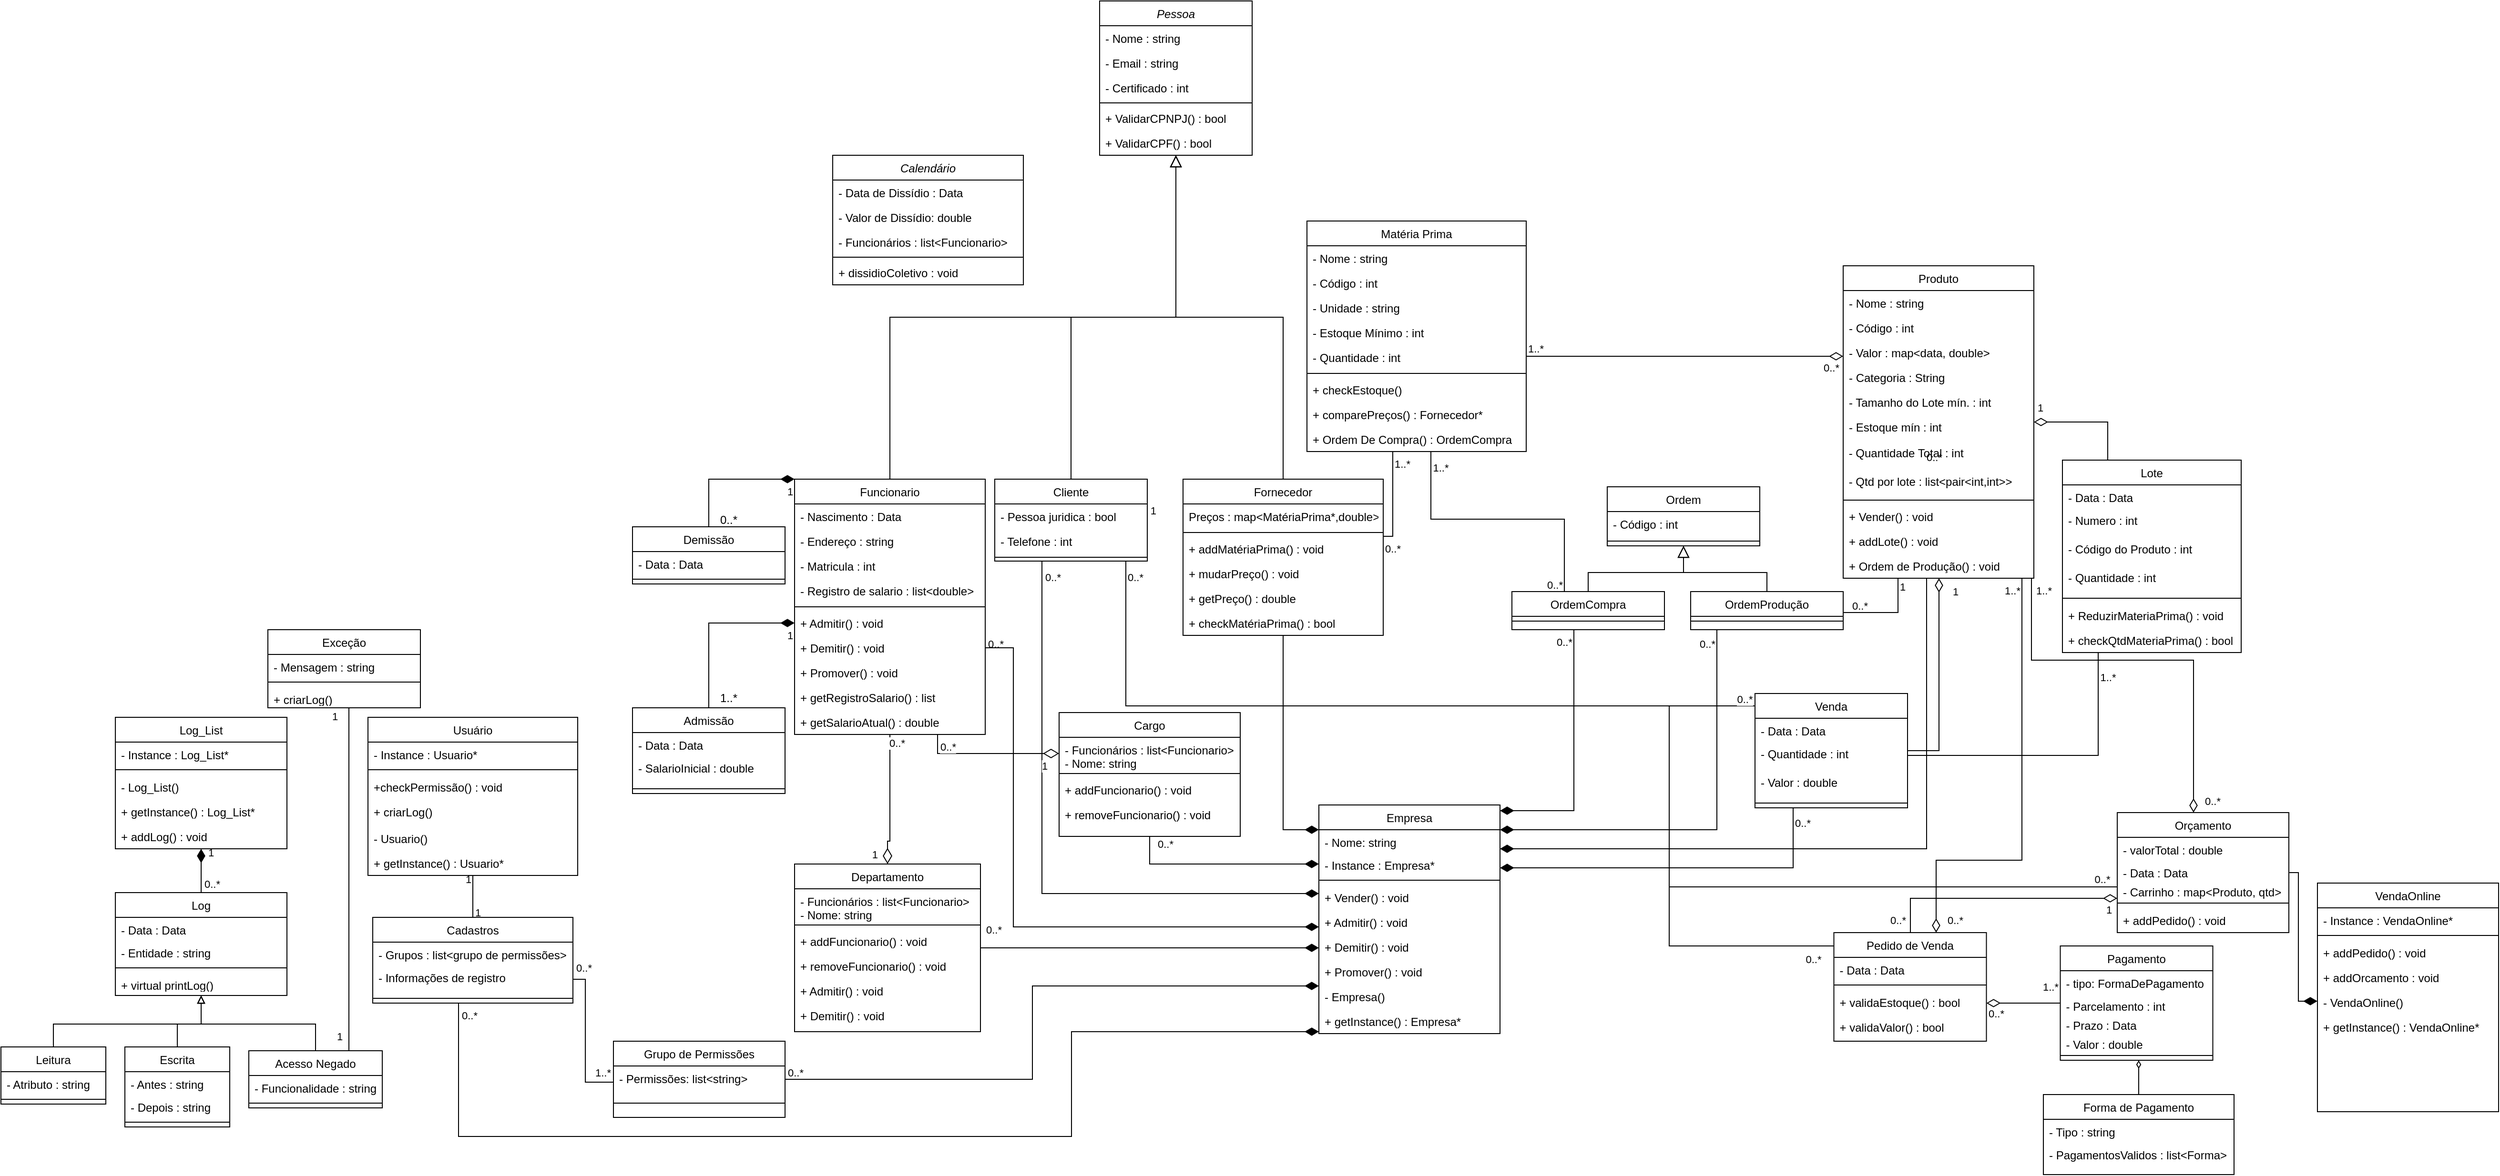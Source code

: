 <mxfile version="20.5.1" type="github">
  <diagram id="C5RBs43oDa-KdzZeNtuy" name="Page-1">
    <mxGraphModel dx="1673" dy="925" grid="1" gridSize="10" guides="1" tooltips="1" connect="1" arrows="1" fold="1" page="1" pageScale="1" pageWidth="3000" pageHeight="1500" math="0" shadow="0">
      <root>
        <mxCell id="WIyWlLk6GJQsqaUBKTNV-0" />
        <mxCell id="WIyWlLk6GJQsqaUBKTNV-1" parent="WIyWlLk6GJQsqaUBKTNV-0" />
        <mxCell id="oOCzSW_UTQTpbfUNsKzi-25" value="Pessoa" style="swimlane;fontStyle=2;align=center;verticalAlign=top;childLayout=stackLayout;horizontal=1;startSize=26;horizontalStack=0;resizeParent=1;resizeLast=0;collapsible=1;marginBottom=0;rounded=0;shadow=0;strokeWidth=1;" parent="WIyWlLk6GJQsqaUBKTNV-1" vertex="1">
          <mxGeometry x="1382.5" y="140" width="160" height="162" as="geometry">
            <mxRectangle x="230" y="140" width="160" height="26" as="alternateBounds" />
          </mxGeometry>
        </mxCell>
        <mxCell id="oOCzSW_UTQTpbfUNsKzi-26" value="- Nome : string" style="text;align=left;verticalAlign=top;spacingLeft=4;spacingRight=4;overflow=hidden;rotatable=0;points=[[0,0.5],[1,0.5]];portConstraint=eastwest;" parent="oOCzSW_UTQTpbfUNsKzi-25" vertex="1">
          <mxGeometry y="26" width="160" height="26" as="geometry" />
        </mxCell>
        <mxCell id="oOCzSW_UTQTpbfUNsKzi-27" value="- Email : string" style="text;align=left;verticalAlign=top;spacingLeft=4;spacingRight=4;overflow=hidden;rotatable=0;points=[[0,0.5],[1,0.5]];portConstraint=eastwest;rounded=0;shadow=0;html=0;" parent="oOCzSW_UTQTpbfUNsKzi-25" vertex="1">
          <mxGeometry y="52" width="160" height="26" as="geometry" />
        </mxCell>
        <mxCell id="oOCzSW_UTQTpbfUNsKzi-50" value="- Certificado : int" style="text;align=left;verticalAlign=top;spacingLeft=4;spacingRight=4;overflow=hidden;rotatable=0;points=[[0,0.5],[1,0.5]];portConstraint=eastwest;rounded=0;shadow=0;html=0;" parent="oOCzSW_UTQTpbfUNsKzi-25" vertex="1">
          <mxGeometry y="78" width="160" height="26" as="geometry" />
        </mxCell>
        <mxCell id="oOCzSW_UTQTpbfUNsKzi-29" value="" style="line;html=1;strokeWidth=1;align=left;verticalAlign=middle;spacingTop=-1;spacingLeft=3;spacingRight=3;rotatable=0;labelPosition=right;points=[];portConstraint=eastwest;" parent="oOCzSW_UTQTpbfUNsKzi-25" vertex="1">
          <mxGeometry y="104" width="160" height="6" as="geometry" />
        </mxCell>
        <mxCell id="RAF2JQtJSOFyqMOcKw4j-1" value="+ ValidarCPNPJ() : bool" style="text;align=left;verticalAlign=top;spacingLeft=4;spacingRight=4;overflow=hidden;rotatable=0;points=[[0,0.5],[1,0.5]];portConstraint=eastwest;rounded=0;shadow=0;html=0;" parent="oOCzSW_UTQTpbfUNsKzi-25" vertex="1">
          <mxGeometry y="110" width="160" height="26" as="geometry" />
        </mxCell>
        <mxCell id="RAF2JQtJSOFyqMOcKw4j-0" value="+ ValidarCPF() : bool" style="text;align=left;verticalAlign=top;spacingLeft=4;spacingRight=4;overflow=hidden;rotatable=0;points=[[0,0.5],[1,0.5]];portConstraint=eastwest;rounded=0;shadow=0;html=0;" parent="oOCzSW_UTQTpbfUNsKzi-25" vertex="1">
          <mxGeometry y="136" width="160" height="26" as="geometry" />
        </mxCell>
        <mxCell id="oOCzSW_UTQTpbfUNsKzi-30" value="Funcionario" style="swimlane;fontStyle=0;align=center;verticalAlign=top;childLayout=stackLayout;horizontal=1;startSize=26;horizontalStack=0;resizeParent=1;resizeLast=0;collapsible=1;marginBottom=0;rounded=0;shadow=0;strokeWidth=1;" parent="WIyWlLk6GJQsqaUBKTNV-1" vertex="1">
          <mxGeometry x="1062.5" y="642" width="200" height="268" as="geometry">
            <mxRectangle x="130" y="380" width="160" height="26" as="alternateBounds" />
          </mxGeometry>
        </mxCell>
        <mxCell id="oOCzSW_UTQTpbfUNsKzi-31" value="- Nascimento : Data" style="text;align=left;verticalAlign=top;spacingLeft=4;spacingRight=4;overflow=hidden;rotatable=0;points=[[0,0.5],[1,0.5]];portConstraint=eastwest;" parent="oOCzSW_UTQTpbfUNsKzi-30" vertex="1">
          <mxGeometry y="26" width="200" height="26" as="geometry" />
        </mxCell>
        <mxCell id="oOCzSW_UTQTpbfUNsKzi-32" value="- Endereço : string" style="text;align=left;verticalAlign=top;spacingLeft=4;spacingRight=4;overflow=hidden;rotatable=0;points=[[0,0.5],[1,0.5]];portConstraint=eastwest;rounded=0;shadow=0;html=0;" parent="oOCzSW_UTQTpbfUNsKzi-30" vertex="1">
          <mxGeometry y="52" width="200" height="26" as="geometry" />
        </mxCell>
        <mxCell id="oOCzSW_UTQTpbfUNsKzi-33" value="- Matricula : int" style="text;align=left;verticalAlign=top;spacingLeft=4;spacingRight=4;overflow=hidden;rotatable=0;points=[[0,0.5],[1,0.5]];portConstraint=eastwest;rounded=0;shadow=0;html=0;" parent="oOCzSW_UTQTpbfUNsKzi-30" vertex="1">
          <mxGeometry y="78" width="200" height="26" as="geometry" />
        </mxCell>
        <mxCell id="oOCzSW_UTQTpbfUNsKzi-34" value="- Registro de salario : list&lt;double&gt;" style="text;align=left;verticalAlign=top;spacingLeft=4;spacingRight=4;overflow=hidden;rotatable=0;points=[[0,0.5],[1,0.5]];portConstraint=eastwest;fontStyle=0" parent="oOCzSW_UTQTpbfUNsKzi-30" vertex="1">
          <mxGeometry y="104" width="200" height="26" as="geometry" />
        </mxCell>
        <mxCell id="oOCzSW_UTQTpbfUNsKzi-35" value="" style="line;html=1;strokeWidth=1;align=left;verticalAlign=middle;spacingTop=-1;spacingLeft=3;spacingRight=3;rotatable=0;labelPosition=right;points=[];portConstraint=eastwest;" parent="oOCzSW_UTQTpbfUNsKzi-30" vertex="1">
          <mxGeometry y="130" width="200" height="8" as="geometry" />
        </mxCell>
        <mxCell id="RAF2JQtJSOFyqMOcKw4j-2" value="+ Admitir() : void" style="text;align=left;verticalAlign=top;spacingLeft=4;spacingRight=4;overflow=hidden;rotatable=0;points=[[0,0.5],[1,0.5]];portConstraint=eastwest;" parent="oOCzSW_UTQTpbfUNsKzi-30" vertex="1">
          <mxGeometry y="138" width="200" height="26" as="geometry" />
        </mxCell>
        <mxCell id="RAF2JQtJSOFyqMOcKw4j-3" value="+ Demitir() : void" style="text;align=left;verticalAlign=top;spacingLeft=4;spacingRight=4;overflow=hidden;rotatable=0;points=[[0,0.5],[1,0.5]];portConstraint=eastwest;rounded=0;shadow=0;html=0;" parent="oOCzSW_UTQTpbfUNsKzi-30" vertex="1">
          <mxGeometry y="164" width="200" height="26" as="geometry" />
        </mxCell>
        <mxCell id="RAF2JQtJSOFyqMOcKw4j-4" value="+ Promover() : void" style="text;align=left;verticalAlign=top;spacingLeft=4;spacingRight=4;overflow=hidden;rotatable=0;points=[[0,0.5],[1,0.5]];portConstraint=eastwest;rounded=0;shadow=0;html=0;" parent="oOCzSW_UTQTpbfUNsKzi-30" vertex="1">
          <mxGeometry y="190" width="200" height="26" as="geometry" />
        </mxCell>
        <mxCell id="RAF2JQtJSOFyqMOcKw4j-6" value="+ getRegistroSalario() : list" style="text;align=left;verticalAlign=top;spacingLeft=4;spacingRight=4;overflow=hidden;rotatable=0;points=[[0,0.5],[1,0.5]];portConstraint=eastwest;fontStyle=0" parent="oOCzSW_UTQTpbfUNsKzi-30" vertex="1">
          <mxGeometry y="216" width="200" height="26" as="geometry" />
        </mxCell>
        <mxCell id="RAF2JQtJSOFyqMOcKw4j-5" value="+ getSalarioAtual() : double" style="text;align=left;verticalAlign=top;spacingLeft=4;spacingRight=4;overflow=hidden;rotatable=0;points=[[0,0.5],[1,0.5]];portConstraint=eastwest;fontStyle=0" parent="oOCzSW_UTQTpbfUNsKzi-30" vertex="1">
          <mxGeometry y="242" width="200" height="26" as="geometry" />
        </mxCell>
        <mxCell id="oOCzSW_UTQTpbfUNsKzi-36" value="" style="endArrow=block;endSize=10;endFill=0;shadow=0;strokeWidth=1;rounded=0;edgeStyle=elbowEdgeStyle;elbow=vertical;" parent="WIyWlLk6GJQsqaUBKTNV-1" source="oOCzSW_UTQTpbfUNsKzi-30" target="oOCzSW_UTQTpbfUNsKzi-25" edge="1">
          <mxGeometry width="160" relative="1" as="geometry">
            <mxPoint x="1352.5" y="475" as="sourcePoint" />
            <mxPoint x="1352.5" y="475" as="targetPoint" />
          </mxGeometry>
        </mxCell>
        <mxCell id="QEdlRoliwSxRggkisAc3-16" style="edgeStyle=orthogonalEdgeStyle;rounded=0;orthogonalLoop=1;jettySize=auto;html=1;endArrow=diamondThin;endFill=1;startSize=0;endSize=12;" parent="WIyWlLk6GJQsqaUBKTNV-1" source="oOCzSW_UTQTpbfUNsKzi-37" target="QEdlRoliwSxRggkisAc3-0" edge="1">
          <mxGeometry relative="1" as="geometry">
            <mxPoint x="1540" y="1077" as="targetPoint" />
            <Array as="points">
              <mxPoint x="1322" y="1077" />
            </Array>
          </mxGeometry>
        </mxCell>
        <mxCell id="oOCzSW_UTQTpbfUNsKzi-37" value="Cliente" style="swimlane;fontStyle=0;align=center;verticalAlign=top;childLayout=stackLayout;horizontal=1;startSize=26;horizontalStack=0;resizeParent=1;resizeLast=0;collapsible=1;marginBottom=0;rounded=0;shadow=0;strokeWidth=1;" parent="WIyWlLk6GJQsqaUBKTNV-1" vertex="1">
          <mxGeometry x="1272.5" y="642" width="160" height="86" as="geometry">
            <mxRectangle x="340" y="380" width="170" height="26" as="alternateBounds" />
          </mxGeometry>
        </mxCell>
        <mxCell id="oOCzSW_UTQTpbfUNsKzi-38" value="- Pessoa juridica : bool" style="text;align=left;verticalAlign=top;spacingLeft=4;spacingRight=4;overflow=hidden;rotatable=0;points=[[0,0.5],[1,0.5]];portConstraint=eastwest;" parent="oOCzSW_UTQTpbfUNsKzi-37" vertex="1">
          <mxGeometry y="26" width="160" height="26" as="geometry" />
        </mxCell>
        <mxCell id="oOCzSW_UTQTpbfUNsKzi-39" value="- Telefone : int" style="text;align=left;verticalAlign=top;spacingLeft=4;spacingRight=4;overflow=hidden;rotatable=0;points=[[0,0.5],[1,0.5]];portConstraint=eastwest;" parent="oOCzSW_UTQTpbfUNsKzi-37" vertex="1">
          <mxGeometry y="52" width="160" height="26" as="geometry" />
        </mxCell>
        <mxCell id="oOCzSW_UTQTpbfUNsKzi-40" value="" style="line;html=1;strokeWidth=1;align=left;verticalAlign=middle;spacingTop=-1;spacingLeft=3;spacingRight=3;rotatable=0;labelPosition=right;points=[];portConstraint=eastwest;" parent="oOCzSW_UTQTpbfUNsKzi-37" vertex="1">
          <mxGeometry y="78" width="160" height="8" as="geometry" />
        </mxCell>
        <mxCell id="oOCzSW_UTQTpbfUNsKzi-41" value="" style="endArrow=block;endSize=10;endFill=0;shadow=0;strokeWidth=1;rounded=0;edgeStyle=elbowEdgeStyle;elbow=vertical;" parent="WIyWlLk6GJQsqaUBKTNV-1" source="oOCzSW_UTQTpbfUNsKzi-37" target="oOCzSW_UTQTpbfUNsKzi-25" edge="1">
          <mxGeometry width="160" relative="1" as="geometry">
            <mxPoint x="1362.5" y="645" as="sourcePoint" />
            <mxPoint x="1462.5" y="543" as="targetPoint" />
          </mxGeometry>
        </mxCell>
        <mxCell id="QEdlRoliwSxRggkisAc3-12" style="edgeStyle=orthogonalEdgeStyle;rounded=0;orthogonalLoop=1;jettySize=auto;html=1;endArrow=diamondThin;endFill=1;endSize=12;" parent="WIyWlLk6GJQsqaUBKTNV-1" source="oOCzSW_UTQTpbfUNsKzi-42" target="QEdlRoliwSxRggkisAc3-0" edge="1">
          <mxGeometry relative="1" as="geometry">
            <mxPoint x="1500" y="1134" as="targetPoint" />
            <Array as="points">
              <mxPoint x="1520" y="1134" />
              <mxPoint x="1520" y="1134" />
            </Array>
          </mxGeometry>
        </mxCell>
        <mxCell id="oOCzSW_UTQTpbfUNsKzi-42" value="Departamento" style="swimlane;fontStyle=0;align=center;verticalAlign=top;childLayout=stackLayout;horizontal=1;startSize=26;horizontalStack=0;resizeParent=1;resizeLast=0;collapsible=1;marginBottom=0;rounded=0;shadow=0;strokeWidth=1;" parent="WIyWlLk6GJQsqaUBKTNV-1" vertex="1">
          <mxGeometry x="1062.5" y="1046" width="195" height="176" as="geometry">
            <mxRectangle x="550" y="140" width="160" height="26" as="alternateBounds" />
          </mxGeometry>
        </mxCell>
        <mxCell id="oOCzSW_UTQTpbfUNsKzi-43" value="- Funcionários : list&lt;Funcionario&gt;&#xa;- Nome: string" style="text;align=left;verticalAlign=top;spacingLeft=4;spacingRight=4;overflow=hidden;rotatable=0;points=[[0,0.5],[1,0.5]];portConstraint=eastwest;" parent="oOCzSW_UTQTpbfUNsKzi-42" vertex="1">
          <mxGeometry y="26" width="195" height="34" as="geometry" />
        </mxCell>
        <mxCell id="oOCzSW_UTQTpbfUNsKzi-44" value="" style="line;html=1;strokeWidth=1;align=left;verticalAlign=middle;spacingTop=-1;spacingLeft=3;spacingRight=3;rotatable=0;labelPosition=right;points=[];portConstraint=eastwest;" parent="oOCzSW_UTQTpbfUNsKzi-42" vertex="1">
          <mxGeometry y="60" width="195" height="8" as="geometry" />
        </mxCell>
        <mxCell id="RAF2JQtJSOFyqMOcKw4j-21" value="+ addFuncionario() : void" style="text;align=left;verticalAlign=top;spacingLeft=4;spacingRight=4;overflow=hidden;rotatable=0;points=[[0,0.5],[1,0.5]];portConstraint=eastwest;" parent="oOCzSW_UTQTpbfUNsKzi-42" vertex="1">
          <mxGeometry y="68" width="195" height="26" as="geometry" />
        </mxCell>
        <mxCell id="RAF2JQtJSOFyqMOcKw4j-22" value="+ removeFuncionario() : void" style="text;align=left;verticalAlign=top;spacingLeft=4;spacingRight=4;overflow=hidden;rotatable=0;points=[[0,0.5],[1,0.5]];portConstraint=eastwest;" parent="oOCzSW_UTQTpbfUNsKzi-42" vertex="1">
          <mxGeometry y="94" width="195" height="26" as="geometry" />
        </mxCell>
        <mxCell id="QEdlRoliwSxRggkisAc3-47" value="+ Admitir() : void" style="text;align=left;verticalAlign=top;spacingLeft=4;spacingRight=4;overflow=hidden;rotatable=0;points=[[0,0.5],[1,0.5]];portConstraint=eastwest;" parent="oOCzSW_UTQTpbfUNsKzi-42" vertex="1">
          <mxGeometry y="120" width="195" height="26" as="geometry" />
        </mxCell>
        <mxCell id="QEdlRoliwSxRggkisAc3-46" value="+ Demitir() : void" style="text;align=left;verticalAlign=top;spacingLeft=4;spacingRight=4;overflow=hidden;rotatable=0;points=[[0,0.5],[1,0.5]];portConstraint=eastwest;rounded=0;shadow=0;html=0;" parent="oOCzSW_UTQTpbfUNsKzi-42" vertex="1">
          <mxGeometry y="146" width="195" height="26" as="geometry" />
        </mxCell>
        <mxCell id="QEdlRoliwSxRggkisAc3-13" style="edgeStyle=orthogonalEdgeStyle;rounded=0;orthogonalLoop=1;jettySize=auto;html=1;entryX=0;entryY=0.5;entryDx=0;entryDy=0;endArrow=diamondThin;endFill=1;startSize=1;endSize=12;" parent="WIyWlLk6GJQsqaUBKTNV-1" source="oOCzSW_UTQTpbfUNsKzi-46" target="SrNoQwheDIABxhmEImiM-0" edge="1">
          <mxGeometry relative="1" as="geometry">
            <mxPoint x="1497.5" y="994" as="targetPoint" />
          </mxGeometry>
        </mxCell>
        <mxCell id="oOCzSW_UTQTpbfUNsKzi-46" value="Cargo" style="swimlane;fontStyle=0;align=center;verticalAlign=top;childLayout=stackLayout;horizontal=1;startSize=26;horizontalStack=0;resizeParent=1;resizeLast=0;collapsible=1;marginBottom=0;rounded=0;shadow=0;strokeWidth=1;" parent="WIyWlLk6GJQsqaUBKTNV-1" vertex="1">
          <mxGeometry x="1340" y="887" width="190" height="130" as="geometry">
            <mxRectangle x="550" y="140" width="160" height="26" as="alternateBounds" />
          </mxGeometry>
        </mxCell>
        <mxCell id="oOCzSW_UTQTpbfUNsKzi-47" value="- Funcionários : list&lt;Funcionario&gt;&#xa;- Nome: string" style="text;align=left;verticalAlign=top;spacingLeft=4;spacingRight=4;overflow=hidden;rotatable=0;points=[[0,0.5],[1,0.5]];portConstraint=eastwest;" parent="oOCzSW_UTQTpbfUNsKzi-46" vertex="1">
          <mxGeometry y="26" width="190" height="34" as="geometry" />
        </mxCell>
        <mxCell id="oOCzSW_UTQTpbfUNsKzi-48" value="" style="line;html=1;strokeWidth=1;align=left;verticalAlign=middle;spacingTop=-1;spacingLeft=3;spacingRight=3;rotatable=0;labelPosition=right;points=[];portConstraint=eastwest;" parent="oOCzSW_UTQTpbfUNsKzi-46" vertex="1">
          <mxGeometry y="60" width="190" height="8" as="geometry" />
        </mxCell>
        <mxCell id="RAF2JQtJSOFyqMOcKw4j-23" value="+ addFuncionario() : void" style="text;align=left;verticalAlign=top;spacingLeft=4;spacingRight=4;overflow=hidden;rotatable=0;points=[[0,0.5],[1,0.5]];portConstraint=eastwest;" parent="oOCzSW_UTQTpbfUNsKzi-46" vertex="1">
          <mxGeometry y="68" width="190" height="26" as="geometry" />
        </mxCell>
        <mxCell id="RAF2JQtJSOFyqMOcKw4j-24" value="+ removeFuncionario() : void" style="text;align=left;verticalAlign=top;spacingLeft=4;spacingRight=4;overflow=hidden;rotatable=0;points=[[0,0.5],[1,0.5]];portConstraint=eastwest;" parent="oOCzSW_UTQTpbfUNsKzi-46" vertex="1">
          <mxGeometry y="94" width="190" height="26" as="geometry" />
        </mxCell>
        <mxCell id="oOCzSW_UTQTpbfUNsKzi-55" value="" style="endArrow=none;html=1;endSize=12;startArrow=diamondThin;startSize=14;startFill=0;edgeStyle=orthogonalEdgeStyle;rounded=0;exitX=0;exitY=0.5;exitDx=0;exitDy=0;entryX=0.75;entryY=1;entryDx=0;entryDy=0;endFill=0;" parent="WIyWlLk6GJQsqaUBKTNV-1" source="oOCzSW_UTQTpbfUNsKzi-47" target="oOCzSW_UTQTpbfUNsKzi-30" edge="1">
          <mxGeometry relative="1" as="geometry">
            <mxPoint x="1252.5" y="922" as="sourcePoint" />
            <mxPoint x="1232.5" y="812" as="targetPoint" />
          </mxGeometry>
        </mxCell>
        <mxCell id="oOCzSW_UTQTpbfUNsKzi-56" value="1" style="edgeLabel;resizable=0;html=1;align=left;verticalAlign=top;" parent="oOCzSW_UTQTpbfUNsKzi-55" connectable="0" vertex="1">
          <mxGeometry x="-1" relative="1" as="geometry">
            <mxPoint x="-20" as="offset" />
          </mxGeometry>
        </mxCell>
        <mxCell id="oOCzSW_UTQTpbfUNsKzi-57" value="0..*" style="edgeLabel;resizable=0;html=1;align=right;verticalAlign=top;" parent="oOCzSW_UTQTpbfUNsKzi-55" connectable="0" vertex="1">
          <mxGeometry x="1" relative="1" as="geometry">
            <mxPoint x="20" as="offset" />
          </mxGeometry>
        </mxCell>
        <mxCell id="4qoAJS4f5IXlfI-FcJuV-49" value="1" style="edgeLabel;resizable=0;html=1;align=right;verticalAlign=top;" parent="oOCzSW_UTQTpbfUNsKzi-55" connectable="0" vertex="1">
          <mxGeometry x="1" relative="1" as="geometry">
            <mxPoint x="230" y="-248" as="offset" />
          </mxGeometry>
        </mxCell>
        <mxCell id="QEdlRoliwSxRggkisAc3-17" value="0..*" style="edgeLabel;resizable=0;html=1;align=right;verticalAlign=top;" parent="oOCzSW_UTQTpbfUNsKzi-55" connectable="0" vertex="1">
          <mxGeometry x="1" relative="1" as="geometry">
            <mxPoint x="130" y="-178" as="offset" />
          </mxGeometry>
        </mxCell>
        <mxCell id="QEdlRoliwSxRggkisAc3-20" value="0..*" style="edgeLabel;resizable=0;html=1;align=right;verticalAlign=top;" parent="oOCzSW_UTQTpbfUNsKzi-55" connectable="0" vertex="1">
          <mxGeometry x="1" relative="1" as="geometry">
            <mxPoint x="248" y="102" as="offset" />
          </mxGeometry>
        </mxCell>
        <mxCell id="QEdlRoliwSxRggkisAc3-21" value="0..*" style="edgeLabel;resizable=0;html=1;align=right;verticalAlign=top;" parent="oOCzSW_UTQTpbfUNsKzi-55" connectable="0" vertex="1">
          <mxGeometry x="1" relative="1" as="geometry">
            <mxPoint x="68" y="192" as="offset" />
          </mxGeometry>
        </mxCell>
        <mxCell id="QEdlRoliwSxRggkisAc3-49" value="0..*" style="edgeLabel;resizable=0;html=1;align=right;verticalAlign=top;" parent="oOCzSW_UTQTpbfUNsKzi-55" connectable="0" vertex="1">
          <mxGeometry x="1" relative="1" as="geometry">
            <mxPoint x="-140" y="342" as="offset" />
          </mxGeometry>
        </mxCell>
        <mxCell id="QEdlRoliwSxRggkisAc3-50" value="1..*" style="edgeLabel;resizable=0;html=1;align=right;verticalAlign=top;" parent="oOCzSW_UTQTpbfUNsKzi-55" connectable="0" vertex="1">
          <mxGeometry x="1" relative="1" as="geometry">
            <mxPoint x="-342" y="342" as="offset" />
          </mxGeometry>
        </mxCell>
        <mxCell id="QEdlRoliwSxRggkisAc3-51" value="0..*" style="edgeLabel;resizable=0;html=1;align=right;verticalAlign=top;" parent="oOCzSW_UTQTpbfUNsKzi-55" connectable="0" vertex="1">
          <mxGeometry x="1" relative="1" as="geometry">
            <mxPoint x="-482" y="282" as="offset" />
          </mxGeometry>
        </mxCell>
        <mxCell id="QEdlRoliwSxRggkisAc3-56" value="0..*" style="edgeLabel;resizable=0;html=1;align=right;verticalAlign=top;" parent="oOCzSW_UTQTpbfUNsKzi-55" connectable="0" vertex="1">
          <mxGeometry x="1" relative="1" as="geometry">
            <mxPoint x="-362" y="232" as="offset" />
          </mxGeometry>
        </mxCell>
        <mxCell id="oLHwqm6MAmRIhUtxEYDU-0" value="0..*" style="edgeLabel;resizable=0;html=1;align=right;verticalAlign=top;" parent="oOCzSW_UTQTpbfUNsKzi-55" connectable="0" vertex="1">
          <mxGeometry x="1" relative="1" as="geometry">
            <mxPoint x="70" y="-108" as="offset" />
          </mxGeometry>
        </mxCell>
        <mxCell id="zGkXYQqygLCUayVq4Tud-6" value="0..*" style="edgeLabel;resizable=0;html=1;align=right;verticalAlign=top;" parent="oOCzSW_UTQTpbfUNsKzi-55" connectable="0" vertex="1">
          <mxGeometry x="1" relative="1" as="geometry">
            <mxPoint x="-752" y="144" as="offset" />
          </mxGeometry>
        </mxCell>
        <mxCell id="oOCzSW_UTQTpbfUNsKzi-61" value="" style="endArrow=none;html=1;endSize=12;startArrow=diamondThin;startSize=14;startFill=0;edgeStyle=orthogonalEdgeStyle;rounded=0;entryX=0.5;entryY=1;entryDx=0;entryDy=0;exitX=0.5;exitY=0;exitDx=0;exitDy=0;endFill=0;" parent="WIyWlLk6GJQsqaUBKTNV-1" source="oOCzSW_UTQTpbfUNsKzi-42" target="oOCzSW_UTQTpbfUNsKzi-30" edge="1">
          <mxGeometry x="0.077" y="100" relative="1" as="geometry">
            <mxPoint x="1172.5" y="1042" as="sourcePoint" />
            <mxPoint x="1422.5" y="682" as="targetPoint" />
            <mxPoint as="offset" />
            <Array as="points">
              <mxPoint x="1159.5" y="1022" />
              <mxPoint x="1162.5" y="1022" />
            </Array>
          </mxGeometry>
        </mxCell>
        <mxCell id="oOCzSW_UTQTpbfUNsKzi-62" value="0..*" style="edgeLabel;resizable=0;html=1;align=left;verticalAlign=top;" parent="oOCzSW_UTQTpbfUNsKzi-61" connectable="0" vertex="1">
          <mxGeometry x="-1" relative="1" as="geometry">
            <mxPoint y="-140" as="offset" />
          </mxGeometry>
        </mxCell>
        <mxCell id="oOCzSW_UTQTpbfUNsKzi-63" value="1" style="edgeLabel;resizable=0;html=1;align=right;verticalAlign=top;" parent="oOCzSW_UTQTpbfUNsKzi-61" connectable="0" vertex="1">
          <mxGeometry x="1" relative="1" as="geometry">
            <mxPoint x="-12" y="113" as="offset" />
          </mxGeometry>
        </mxCell>
        <mxCell id="4qoAJS4f5IXlfI-FcJuV-54" value="0..*" style="edgeLabel;resizable=0;html=1;align=left;verticalAlign=top;" parent="oOCzSW_UTQTpbfUNsKzi-61" connectable="0" vertex="1">
          <mxGeometry x="-1" relative="1" as="geometry">
            <mxPoint x="250" y="-314" as="offset" />
          </mxGeometry>
        </mxCell>
        <mxCell id="4qoAJS4f5IXlfI-FcJuV-55" value="0..*" style="edgeLabel;resizable=0;html=1;align=left;verticalAlign=top;" parent="oOCzSW_UTQTpbfUNsKzi-61" connectable="0" vertex="1">
          <mxGeometry x="-1" relative="1" as="geometry">
            <mxPoint x="950" y="-56" as="offset" />
          </mxGeometry>
        </mxCell>
        <mxCell id="4qoAJS4f5IXlfI-FcJuV-56" value="0..*" style="edgeLabel;resizable=0;html=1;align=left;verticalAlign=top;" parent="oOCzSW_UTQTpbfUNsKzi-61" connectable="0" vertex="1">
          <mxGeometry x="-1" relative="1" as="geometry">
            <mxPoint x="1088" y="-440" as="offset" />
          </mxGeometry>
        </mxCell>
        <mxCell id="kUKSnN2JtTNtcE-FzDpD-38" value="0..*" style="edgeLabel;resizable=0;html=1;align=left;verticalAlign=top;" parent="oOCzSW_UTQTpbfUNsKzi-61" connectable="0" vertex="1">
          <mxGeometry x="-1" relative="1" as="geometry">
            <mxPoint x="980" y="-534" as="offset" />
          </mxGeometry>
        </mxCell>
        <mxCell id="kUKSnN2JtTNtcE-FzDpD-40" value="0..*" style="edgeLabel;resizable=0;html=1;align=left;verticalAlign=top;" parent="oOCzSW_UTQTpbfUNsKzi-61" connectable="0" vertex="1">
          <mxGeometry x="-1" relative="1" as="geometry">
            <mxPoint x="520" y="-344" as="offset" />
          </mxGeometry>
        </mxCell>
        <mxCell id="kUKSnN2JtTNtcE-FzDpD-46" value="0..*" style="edgeLabel;resizable=0;html=1;align=left;verticalAlign=top;" parent="oOCzSW_UTQTpbfUNsKzi-61" connectable="0" vertex="1">
          <mxGeometry x="-1" relative="1" as="geometry">
            <mxPoint x="700" y="-246" as="offset" />
          </mxGeometry>
        </mxCell>
        <mxCell id="kUKSnN2JtTNtcE-FzDpD-49" value="0..*" style="edgeLabel;resizable=0;html=1;align=left;verticalAlign=top;" parent="oOCzSW_UTQTpbfUNsKzi-61" connectable="0" vertex="1">
          <mxGeometry x="-1" relative="1" as="geometry">
            <mxPoint x="850" y="-244" as="offset" />
          </mxGeometry>
        </mxCell>
        <mxCell id="kUKSnN2JtTNtcE-FzDpD-51" value="1" style="edgeLabel;resizable=0;html=1;align=left;verticalAlign=top;" parent="oOCzSW_UTQTpbfUNsKzi-61" connectable="0" vertex="1">
          <mxGeometry x="-1" relative="1" as="geometry">
            <mxPoint x="1060" y="-304" as="offset" />
          </mxGeometry>
        </mxCell>
        <mxCell id="kUKSnN2JtTNtcE-FzDpD-52" value="0..*" style="edgeLabel;resizable=0;html=1;align=left;verticalAlign=top;" parent="oOCzSW_UTQTpbfUNsKzi-61" connectable="0" vertex="1">
          <mxGeometry x="-1" relative="1" as="geometry">
            <mxPoint x="1010" y="-284" as="offset" />
          </mxGeometry>
        </mxCell>
        <mxCell id="na4zE1RvKp3kwFDyWadK-2" value="0..*" style="edgeLabel;resizable=0;html=1;align=left;verticalAlign=top;" parent="oOCzSW_UTQTpbfUNsKzi-61" connectable="0" vertex="1">
          <mxGeometry x="-1" relative="1" as="geometry">
            <mxPoint x="690" y="-306" as="offset" />
          </mxGeometry>
        </mxCell>
        <mxCell id="RAF2JQtJSOFyqMOcKw4j-7" value="" style="endArrow=diamondThin;html=1;startArrow=none;startFill=0;edgeStyle=orthogonalEdgeStyle;rounded=0;entryX=0;entryY=0.5;entryDx=0;entryDy=0;exitX=0.5;exitY=0;exitDx=0;exitDy=0;endFill=1;endSize=12;" parent="WIyWlLk6GJQsqaUBKTNV-1" source="RAF2JQtJSOFyqMOcKw4j-9" target="RAF2JQtJSOFyqMOcKw4j-2" edge="1">
          <mxGeometry x="0.077" y="100" relative="1" as="geometry">
            <mxPoint x="912.5" y="842" as="sourcePoint" />
            <mxPoint x="1062.5" y="782" as="targetPoint" />
            <mxPoint as="offset" />
            <Array as="points">
              <mxPoint x="972.5" y="793" />
            </Array>
          </mxGeometry>
        </mxCell>
        <mxCell id="RAF2JQtJSOFyqMOcKw4j-8" value="1" style="edgeLabel;resizable=0;html=1;align=left;verticalAlign=top;" parent="RAF2JQtJSOFyqMOcKw4j-7" connectable="0" vertex="1">
          <mxGeometry x="-1" relative="1" as="geometry">
            <mxPoint x="80" y="-89" as="offset" />
          </mxGeometry>
        </mxCell>
        <mxCell id="RAF2JQtJSOFyqMOcKw4j-9" value="Admissão" style="swimlane;fontStyle=0;align=center;verticalAlign=top;childLayout=stackLayout;horizontal=1;startSize=26;horizontalStack=0;resizeParent=1;resizeLast=0;collapsible=1;marginBottom=0;rounded=0;shadow=0;strokeWidth=1;" parent="WIyWlLk6GJQsqaUBKTNV-1" vertex="1">
          <mxGeometry x="892.5" y="882" width="160" height="90" as="geometry">
            <mxRectangle x="550" y="140" width="160" height="26" as="alternateBounds" />
          </mxGeometry>
        </mxCell>
        <mxCell id="RAF2JQtJSOFyqMOcKw4j-10" value="- Data : Data" style="text;align=left;verticalAlign=top;spacingLeft=4;spacingRight=4;overflow=hidden;rotatable=0;points=[[0,0.5],[1,0.5]];portConstraint=eastwest;" parent="RAF2JQtJSOFyqMOcKw4j-9" vertex="1">
          <mxGeometry y="26" width="160" height="24" as="geometry" />
        </mxCell>
        <mxCell id="RAF2JQtJSOFyqMOcKw4j-27" value="- SalarioInicial : double" style="text;align=left;verticalAlign=top;spacingLeft=4;spacingRight=4;overflow=hidden;rotatable=0;points=[[0,0.5],[1,0.5]];portConstraint=eastwest;" parent="RAF2JQtJSOFyqMOcKw4j-9" vertex="1">
          <mxGeometry y="50" width="160" height="30" as="geometry" />
        </mxCell>
        <mxCell id="RAF2JQtJSOFyqMOcKw4j-11" value="" style="line;html=1;strokeWidth=1;align=left;verticalAlign=middle;spacingTop=-1;spacingLeft=3;spacingRight=3;rotatable=0;labelPosition=right;points=[];portConstraint=eastwest;" parent="RAF2JQtJSOFyqMOcKw4j-9" vertex="1">
          <mxGeometry y="80" width="160" height="10" as="geometry" />
        </mxCell>
        <mxCell id="RAF2JQtJSOFyqMOcKw4j-14" value="1..*" style="text;html=1;align=center;verticalAlign=middle;resizable=0;points=[];autosize=1;strokeColor=none;fillColor=none;" parent="WIyWlLk6GJQsqaUBKTNV-1" vertex="1">
          <mxGeometry x="972.5" y="857" width="40" height="30" as="geometry" />
        </mxCell>
        <mxCell id="RAF2JQtJSOFyqMOcKw4j-15" value="Demissão" style="swimlane;fontStyle=0;align=center;verticalAlign=top;childLayout=stackLayout;horizontal=1;startSize=26;horizontalStack=0;resizeParent=1;resizeLast=0;collapsible=1;marginBottom=0;rounded=0;shadow=0;strokeWidth=1;" parent="WIyWlLk6GJQsqaUBKTNV-1" vertex="1">
          <mxGeometry x="892.5" y="692" width="160" height="60" as="geometry">
            <mxRectangle x="550" y="140" width="160" height="26" as="alternateBounds" />
          </mxGeometry>
        </mxCell>
        <mxCell id="RAF2JQtJSOFyqMOcKw4j-16" value="- Data : Data" style="text;align=left;verticalAlign=top;spacingLeft=4;spacingRight=4;overflow=hidden;rotatable=0;points=[[0,0.5],[1,0.5]];portConstraint=eastwest;" parent="RAF2JQtJSOFyqMOcKw4j-15" vertex="1">
          <mxGeometry y="26" width="160" height="24" as="geometry" />
        </mxCell>
        <mxCell id="RAF2JQtJSOFyqMOcKw4j-17" value="" style="line;html=1;strokeWidth=1;align=left;verticalAlign=middle;spacingTop=-1;spacingLeft=3;spacingRight=3;rotatable=0;labelPosition=right;points=[];portConstraint=eastwest;" parent="RAF2JQtJSOFyqMOcKw4j-15" vertex="1">
          <mxGeometry y="50" width="160" height="10" as="geometry" />
        </mxCell>
        <mxCell id="RAF2JQtJSOFyqMOcKw4j-18" value="" style="endArrow=diamondThin;html=1;endSize=12;startArrow=none;startSize=14;startFill=0;edgeStyle=orthogonalEdgeStyle;rounded=0;exitX=0.5;exitY=0;exitDx=0;exitDy=0;endFill=1;" parent="WIyWlLk6GJQsqaUBKTNV-1" source="RAF2JQtJSOFyqMOcKw4j-15" edge="1">
          <mxGeometry relative="1" as="geometry">
            <mxPoint x="1022.5" y="692" as="sourcePoint" />
            <mxPoint x="1062.5" y="642" as="targetPoint" />
            <Array as="points">
              <mxPoint x="972.5" y="642" />
            </Array>
          </mxGeometry>
        </mxCell>
        <mxCell id="RAF2JQtJSOFyqMOcKw4j-19" value="1" style="edgeLabel;resizable=0;html=1;align=left;verticalAlign=top;" parent="RAF2JQtJSOFyqMOcKw4j-18" connectable="0" vertex="1">
          <mxGeometry x="-1" relative="1" as="geometry">
            <mxPoint x="80" y="-50" as="offset" />
          </mxGeometry>
        </mxCell>
        <mxCell id="RAF2JQtJSOFyqMOcKw4j-28" value="Calendário" style="swimlane;fontStyle=2;align=center;verticalAlign=top;childLayout=stackLayout;horizontal=1;startSize=26;horizontalStack=0;resizeParent=1;resizeLast=0;collapsible=1;marginBottom=0;rounded=0;shadow=0;strokeWidth=1;" parent="WIyWlLk6GJQsqaUBKTNV-1" vertex="1">
          <mxGeometry x="1102.5" y="302" width="200" height="136" as="geometry">
            <mxRectangle x="230" y="140" width="160" height="26" as="alternateBounds" />
          </mxGeometry>
        </mxCell>
        <mxCell id="RAF2JQtJSOFyqMOcKw4j-29" value="- Data de Dissídio : Data" style="text;align=left;verticalAlign=top;spacingLeft=4;spacingRight=4;overflow=hidden;rotatable=0;points=[[0,0.5],[1,0.5]];portConstraint=eastwest;" parent="RAF2JQtJSOFyqMOcKw4j-28" vertex="1">
          <mxGeometry y="26" width="200" height="26" as="geometry" />
        </mxCell>
        <mxCell id="QEdlRoliwSxRggkisAc3-22" value="- Valor de Dissídio: double" style="text;align=left;verticalAlign=top;spacingLeft=4;spacingRight=4;overflow=hidden;rotatable=0;points=[[0,0.5],[1,0.5]];portConstraint=eastwest;" parent="RAF2JQtJSOFyqMOcKw4j-28" vertex="1">
          <mxGeometry y="52" width="200" height="26" as="geometry" />
        </mxCell>
        <mxCell id="RAF2JQtJSOFyqMOcKw4j-37" value="- Funcionários : list&lt;Funcionario&gt;" style="text;align=left;verticalAlign=top;spacingLeft=4;spacingRight=4;overflow=hidden;rotatable=0;points=[[0,0.5],[1,0.5]];portConstraint=eastwest;" parent="RAF2JQtJSOFyqMOcKw4j-28" vertex="1">
          <mxGeometry y="78" width="200" height="26" as="geometry" />
        </mxCell>
        <mxCell id="RAF2JQtJSOFyqMOcKw4j-32" value="" style="line;html=1;strokeWidth=1;align=left;verticalAlign=middle;spacingTop=-1;spacingLeft=3;spacingRight=3;rotatable=0;labelPosition=right;points=[];portConstraint=eastwest;" parent="RAF2JQtJSOFyqMOcKw4j-28" vertex="1">
          <mxGeometry y="104" width="200" height="6" as="geometry" />
        </mxCell>
        <mxCell id="RAF2JQtJSOFyqMOcKw4j-33" value="+ dissidioColetivo : void" style="text;align=left;verticalAlign=top;spacingLeft=4;spacingRight=4;overflow=hidden;rotatable=0;points=[[0,0.5],[1,0.5]];portConstraint=eastwest;rounded=0;shadow=0;html=0;" parent="RAF2JQtJSOFyqMOcKw4j-28" vertex="1">
          <mxGeometry y="110" width="200" height="26" as="geometry" />
        </mxCell>
        <mxCell id="fGHLAxg98W035_RI9zrS-1" value="0..*" style="text;html=1;align=center;verticalAlign=middle;resizable=0;points=[];autosize=1;strokeColor=none;fillColor=none;" parent="WIyWlLk6GJQsqaUBKTNV-1" vertex="1">
          <mxGeometry x="972.5" y="670" width="40" height="30" as="geometry" />
        </mxCell>
        <mxCell id="QEdlRoliwSxRggkisAc3-14" style="edgeStyle=orthogonalEdgeStyle;rounded=0;orthogonalLoop=1;jettySize=auto;html=1;endArrow=diamondThin;endFill=1;startSize=1;endSize=12;" parent="WIyWlLk6GJQsqaUBKTNV-1" source="4qoAJS4f5IXlfI-FcJuV-1" target="QEdlRoliwSxRggkisAc3-0" edge="1">
          <mxGeometry relative="1" as="geometry">
            <Array as="points">
              <mxPoint x="2250" y="1030" />
            </Array>
          </mxGeometry>
        </mxCell>
        <mxCell id="Y2uixVk514McfuugYgpd-0" style="edgeStyle=orthogonalEdgeStyle;rounded=0;orthogonalLoop=1;jettySize=auto;html=1;endArrow=diamondThin;endFill=0;startSize=12;endSize=12;" parent="WIyWlLk6GJQsqaUBKTNV-1" source="4qoAJS4f5IXlfI-FcJuV-1" target="2bF-VOdr1F6drvu_YguW-36" edge="1">
          <mxGeometry relative="1" as="geometry">
            <Array as="points">
              <mxPoint x="2360" y="832" />
              <mxPoint x="2530" y="832" />
            </Array>
          </mxGeometry>
        </mxCell>
        <mxCell id="Y2uixVk514McfuugYgpd-1" style="edgeStyle=orthogonalEdgeStyle;rounded=0;orthogonalLoop=1;jettySize=auto;html=1;endArrow=diamondThin;endFill=0;startSize=12;endSize=12;" parent="WIyWlLk6GJQsqaUBKTNV-1" source="4qoAJS4f5IXlfI-FcJuV-1" target="2bF-VOdr1F6drvu_YguW-41" edge="1">
          <mxGeometry relative="1" as="geometry">
            <Array as="points">
              <mxPoint x="2350" y="1042" />
              <mxPoint x="2260" y="1042" />
            </Array>
          </mxGeometry>
        </mxCell>
        <mxCell id="4qoAJS4f5IXlfI-FcJuV-1" value="Produto" style="swimlane;fontStyle=0;align=center;verticalAlign=top;childLayout=stackLayout;horizontal=1;startSize=26;horizontalStack=0;resizeParent=1;resizeLast=0;collapsible=1;marginBottom=0;rounded=0;shadow=0;strokeWidth=1;" parent="WIyWlLk6GJQsqaUBKTNV-1" vertex="1">
          <mxGeometry x="2162.5" y="418" width="200" height="328" as="geometry">
            <mxRectangle x="130" y="380" width="160" height="26" as="alternateBounds" />
          </mxGeometry>
        </mxCell>
        <mxCell id="4qoAJS4f5IXlfI-FcJuV-2" value="- Nome : string" style="text;align=left;verticalAlign=top;spacingLeft=4;spacingRight=4;overflow=hidden;rotatable=0;points=[[0,0.5],[1,0.5]];portConstraint=eastwest;" parent="4qoAJS4f5IXlfI-FcJuV-1" vertex="1">
          <mxGeometry y="26" width="200" height="26" as="geometry" />
        </mxCell>
        <mxCell id="4qoAJS4f5IXlfI-FcJuV-3" value="- Código : int" style="text;align=left;verticalAlign=top;spacingLeft=4;spacingRight=4;overflow=hidden;rotatable=0;points=[[0,0.5],[1,0.5]];portConstraint=eastwest;rounded=0;shadow=0;html=0;" parent="4qoAJS4f5IXlfI-FcJuV-1" vertex="1">
          <mxGeometry y="52" width="200" height="26" as="geometry" />
        </mxCell>
        <mxCell id="4qoAJS4f5IXlfI-FcJuV-4" value="- Valor : map&lt;data, double&gt;" style="text;align=left;verticalAlign=top;spacingLeft=4;spacingRight=4;overflow=hidden;rotatable=0;points=[[0,0.5],[1,0.5]];portConstraint=eastwest;rounded=0;shadow=0;html=0;" parent="4qoAJS4f5IXlfI-FcJuV-1" vertex="1">
          <mxGeometry y="78" width="200" height="26" as="geometry" />
        </mxCell>
        <mxCell id="4qoAJS4f5IXlfI-FcJuV-5" value="- Categoria : String" style="text;align=left;verticalAlign=top;spacingLeft=4;spacingRight=4;overflow=hidden;rotatable=0;points=[[0,0.5],[1,0.5]];portConstraint=eastwest;fontStyle=0" parent="4qoAJS4f5IXlfI-FcJuV-1" vertex="1">
          <mxGeometry y="104" width="200" height="26" as="geometry" />
        </mxCell>
        <mxCell id="4qoAJS4f5IXlfI-FcJuV-25" value="- Tamanho do Lote mín. : int" style="text;align=left;verticalAlign=top;spacingLeft=4;spacingRight=4;overflow=hidden;rotatable=0;points=[[0,0.5],[1,0.5]];portConstraint=eastwest;fontStyle=0" parent="4qoAJS4f5IXlfI-FcJuV-1" vertex="1">
          <mxGeometry y="130" width="200" height="26" as="geometry" />
        </mxCell>
        <mxCell id="4qoAJS4f5IXlfI-FcJuV-26" value="- Estoque mín : int" style="text;align=left;verticalAlign=top;spacingLeft=4;spacingRight=4;overflow=hidden;rotatable=0;points=[[0,0.5],[1,0.5]];portConstraint=eastwest;fontStyle=0" parent="4qoAJS4f5IXlfI-FcJuV-1" vertex="1">
          <mxGeometry y="156" width="200" height="26" as="geometry" />
        </mxCell>
        <mxCell id="i1Fe18vsGUUTbD_PkYSo-1" value="&amp;nbsp;- Quantidade Total : int" style="text;html=1;resizable=0;autosize=1;align=left;verticalAlign=middle;points=[];fillColor=none;strokeColor=none;rounded=0;" parent="4qoAJS4f5IXlfI-FcJuV-1" vertex="1">
          <mxGeometry y="182" width="200" height="30" as="geometry" />
        </mxCell>
        <mxCell id="i1Fe18vsGUUTbD_PkYSo-2" value="&amp;nbsp;- Qtd por lote : list&amp;lt;pair&amp;lt;int,int&amp;gt;&amp;gt;" style="text;html=1;resizable=0;autosize=1;align=left;verticalAlign=middle;points=[];fillColor=none;strokeColor=none;rounded=0;" parent="4qoAJS4f5IXlfI-FcJuV-1" vertex="1">
          <mxGeometry y="212" width="200" height="30" as="geometry" />
        </mxCell>
        <mxCell id="4qoAJS4f5IXlfI-FcJuV-6" value="" style="line;html=1;strokeWidth=1;align=left;verticalAlign=middle;spacingTop=-1;spacingLeft=3;spacingRight=3;rotatable=0;labelPosition=right;points=[];portConstraint=eastwest;" parent="4qoAJS4f5IXlfI-FcJuV-1" vertex="1">
          <mxGeometry y="242" width="200" height="8" as="geometry" />
        </mxCell>
        <mxCell id="4qoAJS4f5IXlfI-FcJuV-7" value="+ Vender() : void" style="text;align=left;verticalAlign=top;spacingLeft=4;spacingRight=4;overflow=hidden;rotatable=0;points=[[0,0.5],[1,0.5]];portConstraint=eastwest;" parent="4qoAJS4f5IXlfI-FcJuV-1" vertex="1">
          <mxGeometry y="250" width="200" height="26" as="geometry" />
        </mxCell>
        <mxCell id="4qoAJS4f5IXlfI-FcJuV-8" value="+ addLote() : void" style="text;align=left;verticalAlign=top;spacingLeft=4;spacingRight=4;overflow=hidden;rotatable=0;points=[[0,0.5],[1,0.5]];portConstraint=eastwest;rounded=0;shadow=0;html=0;" parent="4qoAJS4f5IXlfI-FcJuV-1" vertex="1">
          <mxGeometry y="276" width="200" height="26" as="geometry" />
        </mxCell>
        <mxCell id="4qoAJS4f5IXlfI-FcJuV-9" value="+ Ordem de Produção() : void" style="text;align=left;verticalAlign=top;spacingLeft=4;spacingRight=4;overflow=hidden;rotatable=0;points=[[0,0.5],[1,0.5]];portConstraint=eastwest;rounded=0;shadow=0;html=0;" parent="4qoAJS4f5IXlfI-FcJuV-1" vertex="1">
          <mxGeometry y="302" width="200" height="26" as="geometry" />
        </mxCell>
        <mxCell id="4qoAJS4f5IXlfI-FcJuV-50" value="1" style="edgeStyle=orthogonalEdgeStyle;rounded=0;sketch=0;orthogonalLoop=1;jettySize=auto;html=1;shadow=0;strokeColor=default;endArrow=diamondThin;endFill=0;sourcePerimeterSpacing=0;endSize=12;" parent="WIyWlLk6GJQsqaUBKTNV-1" source="4qoAJS4f5IXlfI-FcJuV-27" target="4qoAJS4f5IXlfI-FcJuV-1" edge="1">
          <mxGeometry x="0.869" y="-17" relative="1" as="geometry">
            <mxPoint x="2242.5" y="772" as="targetPoint" />
            <mxPoint as="offset" />
            <Array as="points">
              <mxPoint x="2263" y="822" />
              <mxPoint x="2263" y="822" />
            </Array>
          </mxGeometry>
        </mxCell>
        <mxCell id="na4zE1RvKp3kwFDyWadK-6" style="edgeStyle=orthogonalEdgeStyle;rounded=0;orthogonalLoop=1;jettySize=auto;html=1;strokeWidth=1;endArrow=diamondThin;endFill=1;endSize=12;" parent="WIyWlLk6GJQsqaUBKTNV-1" source="4qoAJS4f5IXlfI-FcJuV-27" target="QEdlRoliwSxRggkisAc3-0" edge="1">
          <mxGeometry relative="1" as="geometry">
            <Array as="points">
              <mxPoint x="2110" y="1050" />
            </Array>
          </mxGeometry>
        </mxCell>
        <mxCell id="4qoAJS4f5IXlfI-FcJuV-27" value="Venda" style="swimlane;fontStyle=0;align=center;verticalAlign=top;childLayout=stackLayout;horizontal=1;startSize=26;horizontalStack=0;resizeParent=1;resizeLast=0;collapsible=1;marginBottom=0;rounded=0;shadow=0;strokeWidth=1;" parent="WIyWlLk6GJQsqaUBKTNV-1" vertex="1">
          <mxGeometry x="2070" y="867" width="160" height="120" as="geometry">
            <mxRectangle x="550" y="140" width="160" height="26" as="alternateBounds" />
          </mxGeometry>
        </mxCell>
        <mxCell id="4qoAJS4f5IXlfI-FcJuV-28" value="- Data : Data" style="text;align=left;verticalAlign=top;spacingLeft=4;spacingRight=4;overflow=hidden;rotatable=0;points=[[0,0.5],[1,0.5]];portConstraint=eastwest;" parent="4qoAJS4f5IXlfI-FcJuV-27" vertex="1">
          <mxGeometry y="26" width="160" height="24" as="geometry" />
        </mxCell>
        <mxCell id="4qoAJS4f5IXlfI-FcJuV-29" value="- Quantidade : int" style="text;align=left;verticalAlign=top;spacingLeft=4;spacingRight=4;overflow=hidden;rotatable=0;points=[[0,0.5],[1,0.5]];portConstraint=eastwest;" parent="4qoAJS4f5IXlfI-FcJuV-27" vertex="1">
          <mxGeometry y="50" width="160" height="30" as="geometry" />
        </mxCell>
        <mxCell id="uIYZ0VYp6j5XHHKCWPDb-6" value="- Valor : double" style="text;align=left;verticalAlign=top;spacingLeft=4;spacingRight=4;overflow=hidden;rotatable=0;points=[[0,0.5],[1,0.5]];portConstraint=eastwest;" parent="4qoAJS4f5IXlfI-FcJuV-27" vertex="1">
          <mxGeometry y="80" width="160" height="30" as="geometry" />
        </mxCell>
        <mxCell id="4qoAJS4f5IXlfI-FcJuV-30" value="" style="line;html=1;strokeWidth=1;align=left;verticalAlign=middle;spacingTop=-1;spacingLeft=3;spacingRight=3;rotatable=0;labelPosition=right;points=[];portConstraint=eastwest;" parent="4qoAJS4f5IXlfI-FcJuV-27" vertex="1">
          <mxGeometry y="110" width="160" height="10" as="geometry" />
        </mxCell>
        <mxCell id="4qoAJS4f5IXlfI-FcJuV-52" value="1" style="edgeStyle=orthogonalEdgeStyle;rounded=0;sketch=0;orthogonalLoop=1;jettySize=auto;html=1;shadow=0;strokeColor=default;endArrow=diamondThin;endFill=0;sourcePerimeterSpacing=0;endSize=12;" parent="WIyWlLk6GJQsqaUBKTNV-1" source="4qoAJS4f5IXlfI-FcJuV-35" target="4qoAJS4f5IXlfI-FcJuV-1" edge="1">
          <mxGeometry x="0.897" y="-15" relative="1" as="geometry">
            <mxPoint as="offset" />
            <Array as="points">
              <mxPoint x="2440" y="582" />
            </Array>
          </mxGeometry>
        </mxCell>
        <mxCell id="4qoAJS4f5IXlfI-FcJuV-35" value="Lote" style="swimlane;fontStyle=0;align=center;verticalAlign=top;childLayout=stackLayout;horizontal=1;startSize=26;horizontalStack=0;resizeParent=1;resizeLast=0;collapsible=1;marginBottom=0;rounded=0;shadow=0;strokeWidth=1;" parent="WIyWlLk6GJQsqaUBKTNV-1" vertex="1">
          <mxGeometry x="2392.5" y="622" width="187.5" height="202" as="geometry">
            <mxRectangle x="550" y="140" width="160" height="26" as="alternateBounds" />
          </mxGeometry>
        </mxCell>
        <mxCell id="4qoAJS4f5IXlfI-FcJuV-36" value="- Data : Data" style="text;align=left;verticalAlign=top;spacingLeft=4;spacingRight=4;overflow=hidden;rotatable=0;points=[[0,0.5],[1,0.5]];portConstraint=eastwest;" parent="4qoAJS4f5IXlfI-FcJuV-35" vertex="1">
          <mxGeometry y="26" width="187.5" height="24" as="geometry" />
        </mxCell>
        <mxCell id="4qoAJS4f5IXlfI-FcJuV-37" value="- Numero : int" style="text;align=left;verticalAlign=top;spacingLeft=4;spacingRight=4;overflow=hidden;rotatable=0;points=[[0,0.5],[1,0.5]];portConstraint=eastwest;" parent="4qoAJS4f5IXlfI-FcJuV-35" vertex="1">
          <mxGeometry y="50" width="187.5" height="30" as="geometry" />
        </mxCell>
        <mxCell id="4qoAJS4f5IXlfI-FcJuV-45" value="- Código do Produto : int " style="text;align=left;verticalAlign=top;spacingLeft=4;spacingRight=4;overflow=hidden;rotatable=0;points=[[0,0.5],[1,0.5]];portConstraint=eastwest;" parent="4qoAJS4f5IXlfI-FcJuV-35" vertex="1">
          <mxGeometry y="80" width="187.5" height="30" as="geometry" />
        </mxCell>
        <mxCell id="4qoAJS4f5IXlfI-FcJuV-46" value="- Quantidade : int" style="text;align=left;verticalAlign=top;spacingLeft=4;spacingRight=4;overflow=hidden;rotatable=0;points=[[0,0.5],[1,0.5]];portConstraint=eastwest;" parent="4qoAJS4f5IXlfI-FcJuV-35" vertex="1">
          <mxGeometry y="110" width="187.5" height="30" as="geometry" />
        </mxCell>
        <mxCell id="4qoAJS4f5IXlfI-FcJuV-38" value="" style="line;html=1;strokeWidth=1;align=left;verticalAlign=middle;spacingTop=-1;spacingLeft=3;spacingRight=3;rotatable=0;labelPosition=right;points=[];portConstraint=eastwest;" parent="4qoAJS4f5IXlfI-FcJuV-35" vertex="1">
          <mxGeometry y="140" width="187.5" height="10" as="geometry" />
        </mxCell>
        <mxCell id="D_1TLd0i7CIZFXxmKJXh-1" value="+ ReduzirMateriaPrima() : void" style="text;align=left;verticalAlign=top;spacingLeft=4;spacingRight=4;overflow=hidden;rotatable=0;points=[[0,0.5],[1,0.5]];portConstraint=eastwest;" vertex="1" parent="4qoAJS4f5IXlfI-FcJuV-35">
          <mxGeometry y="150" width="187.5" height="26" as="geometry" />
        </mxCell>
        <mxCell id="D_1TLd0i7CIZFXxmKJXh-2" value="+ checkQtdMateriaPrima() : bool" style="text;align=left;verticalAlign=top;spacingLeft=4;spacingRight=4;overflow=hidden;rotatable=0;points=[[0,0.5],[1,0.5]];portConstraint=eastwest;" vertex="1" parent="4qoAJS4f5IXlfI-FcJuV-35">
          <mxGeometry y="176" width="187.5" height="26" as="geometry" />
        </mxCell>
        <mxCell id="4qoAJS4f5IXlfI-FcJuV-48" value="0..*" style="edgeStyle=orthogonalEdgeStyle;orthogonalLoop=1;jettySize=auto;html=1;endArrow=none;endFill=0;sourcePerimeterSpacing=0;strokeColor=default;rounded=0;shadow=0;sketch=0;" parent="WIyWlLk6GJQsqaUBKTNV-1" source="oOCzSW_UTQTpbfUNsKzi-37" target="4qoAJS4f5IXlfI-FcJuV-27" edge="1">
          <mxGeometry x="0.972" y="7" relative="1" as="geometry">
            <mxPoint as="offset" />
            <Array as="points">
              <mxPoint x="1410" y="880" />
            </Array>
            <mxPoint x="2030" y="880" as="targetPoint" />
          </mxGeometry>
        </mxCell>
        <mxCell id="4qoAJS4f5IXlfI-FcJuV-51" value="1..*" style="edgeStyle=orthogonalEdgeStyle;rounded=0;sketch=0;orthogonalLoop=1;jettySize=auto;html=1;shadow=0;strokeColor=default;endArrow=none;endFill=0;sourcePerimeterSpacing=0;" parent="WIyWlLk6GJQsqaUBKTNV-1" source="4qoAJS4f5IXlfI-FcJuV-29" edge="1" target="4qoAJS4f5IXlfI-FcJuV-35">
          <mxGeometry x="0.831" y="-10" relative="1" as="geometry">
            <mxPoint x="2442.5" y="772.0" as="targetPoint" />
            <mxPoint as="offset" />
            <Array as="points">
              <mxPoint x="2430" y="932" />
            </Array>
          </mxGeometry>
        </mxCell>
        <mxCell id="QEdlRoliwSxRggkisAc3-11" style="edgeStyle=orthogonalEdgeStyle;rounded=0;orthogonalLoop=1;jettySize=auto;html=1;endArrow=diamondThin;endFill=1;endSize=12;" parent="WIyWlLk6GJQsqaUBKTNV-1" source="RAF2JQtJSOFyqMOcKw4j-3" target="QEdlRoliwSxRggkisAc3-0" edge="1">
          <mxGeometry relative="1" as="geometry">
            <Array as="points">
              <mxPoint x="1292" y="819" />
              <mxPoint x="1292" y="1112" />
            </Array>
            <mxPoint x="1402.5" y="1117" as="targetPoint" />
          </mxGeometry>
        </mxCell>
        <mxCell id="QEdlRoliwSxRggkisAc3-0" value="Empresa" style="swimlane;fontStyle=0;align=center;verticalAlign=top;childLayout=stackLayout;horizontal=1;startSize=26;horizontalStack=0;resizeParent=1;resizeLast=0;collapsible=1;marginBottom=0;rounded=0;shadow=0;strokeWidth=1;" parent="WIyWlLk6GJQsqaUBKTNV-1" vertex="1">
          <mxGeometry x="1612.5" y="984" width="190" height="240" as="geometry">
            <mxRectangle x="130" y="380" width="160" height="26" as="alternateBounds" />
          </mxGeometry>
        </mxCell>
        <mxCell id="QEdlRoliwSxRggkisAc3-59" value="- Nome: string" style="text;align=left;verticalAlign=top;spacingLeft=4;spacingRight=4;overflow=hidden;rotatable=0;points=[[0,0.5],[1,0.5]];portConstraint=eastwest;" parent="QEdlRoliwSxRggkisAc3-0" vertex="1">
          <mxGeometry y="26" width="190" height="24" as="geometry" />
        </mxCell>
        <mxCell id="SrNoQwheDIABxhmEImiM-0" value="- Instance : Empresa*" style="text;align=left;verticalAlign=top;spacingLeft=4;spacingRight=4;overflow=hidden;rotatable=0;points=[[0,0.5],[1,0.5]];portConstraint=eastwest;" parent="QEdlRoliwSxRggkisAc3-0" vertex="1">
          <mxGeometry y="50" width="190" height="24" as="geometry" />
        </mxCell>
        <mxCell id="QEdlRoliwSxRggkisAc3-5" value="" style="line;html=1;strokeWidth=1;align=left;verticalAlign=middle;spacingTop=-1;spacingLeft=3;spacingRight=3;rotatable=0;labelPosition=right;points=[];portConstraint=eastwest;" parent="QEdlRoliwSxRggkisAc3-0" vertex="1">
          <mxGeometry y="74" width="190" height="10" as="geometry" />
        </mxCell>
        <mxCell id="QEdlRoliwSxRggkisAc3-58" value="+ Vender() : void" style="text;align=left;verticalAlign=top;spacingLeft=4;spacingRight=4;overflow=hidden;rotatable=0;points=[[0,0.5],[1,0.5]];portConstraint=eastwest;" parent="QEdlRoliwSxRggkisAc3-0" vertex="1">
          <mxGeometry y="84" width="190" height="26" as="geometry" />
        </mxCell>
        <mxCell id="QEdlRoliwSxRggkisAc3-45" value="+ Admitir() : void" style="text;align=left;verticalAlign=top;spacingLeft=4;spacingRight=4;overflow=hidden;rotatable=0;points=[[0,0.5],[1,0.5]];portConstraint=eastwest;" parent="QEdlRoliwSxRggkisAc3-0" vertex="1">
          <mxGeometry y="110" width="190" height="26" as="geometry" />
        </mxCell>
        <mxCell id="QEdlRoliwSxRggkisAc3-44" value="+ Demitir() : void" style="text;align=left;verticalAlign=top;spacingLeft=4;spacingRight=4;overflow=hidden;rotatable=0;points=[[0,0.5],[1,0.5]];portConstraint=eastwest;rounded=0;shadow=0;html=0;" parent="QEdlRoliwSxRggkisAc3-0" vertex="1">
          <mxGeometry y="136" width="190" height="26" as="geometry" />
        </mxCell>
        <mxCell id="QEdlRoliwSxRggkisAc3-43" value="+ Promover() : void" style="text;align=left;verticalAlign=top;spacingLeft=4;spacingRight=4;overflow=hidden;rotatable=0;points=[[0,0.5],[1,0.5]];portConstraint=eastwest;rounded=0;shadow=0;html=0;" parent="QEdlRoliwSxRggkisAc3-0" vertex="1">
          <mxGeometry y="162" width="190" height="26" as="geometry" />
        </mxCell>
        <mxCell id="SrNoQwheDIABxhmEImiM-1" value="- Empresa()" style="text;align=left;verticalAlign=top;spacingLeft=4;spacingRight=4;overflow=hidden;rotatable=0;points=[[0,0.5],[1,0.5]];portConstraint=eastwest;rounded=0;shadow=0;html=0;" parent="QEdlRoliwSxRggkisAc3-0" vertex="1">
          <mxGeometry y="188" width="190" height="26" as="geometry" />
        </mxCell>
        <mxCell id="SrNoQwheDIABxhmEImiM-2" value="+ getInstance() : Empresa*" style="text;align=left;verticalAlign=top;spacingLeft=4;spacingRight=4;overflow=hidden;rotatable=0;points=[[0,0.5],[1,0.5]];portConstraint=eastwest;rounded=0;shadow=0;html=0;" parent="QEdlRoliwSxRggkisAc3-0" vertex="1">
          <mxGeometry y="214" width="190" height="26" as="geometry" />
        </mxCell>
        <mxCell id="QEdlRoliwSxRggkisAc3-27" style="edgeStyle=orthogonalEdgeStyle;rounded=0;orthogonalLoop=1;jettySize=auto;html=1;endArrow=diamondThin;endFill=1;startSize=0;endSize=12;" parent="WIyWlLk6GJQsqaUBKTNV-1" source="QEdlRoliwSxRggkisAc3-25" target="QEdlRoliwSxRggkisAc3-0" edge="1">
          <mxGeometry relative="1" as="geometry">
            <Array as="points">
              <mxPoint x="1312" y="1272" />
              <mxPoint x="1312" y="1174" />
            </Array>
            <mxPoint x="1402.5" y="1174" as="targetPoint" />
          </mxGeometry>
        </mxCell>
        <mxCell id="QEdlRoliwSxRggkisAc3-36" style="edgeStyle=orthogonalEdgeStyle;rounded=0;orthogonalLoop=1;jettySize=auto;html=1;endArrow=none;endFill=0;startSize=0;endSize=12;entryX=1;entryY=0.5;entryDx=0;entryDy=0;exitX=0;exitY=0.5;exitDx=0;exitDy=0;" parent="WIyWlLk6GJQsqaUBKTNV-1" source="QEdlRoliwSxRggkisAc3-31" target="QEdlRoliwSxRggkisAc3-33" edge="1">
          <mxGeometry relative="1" as="geometry">
            <mxPoint x="792.5" y="1355" as="targetPoint" />
            <Array as="points">
              <mxPoint x="843" y="1275" />
              <mxPoint x="843" y="1167" />
            </Array>
          </mxGeometry>
        </mxCell>
        <mxCell id="QEdlRoliwSxRggkisAc3-25" value="Grupo de Permissões" style="swimlane;fontStyle=0;align=center;verticalAlign=top;childLayout=stackLayout;horizontal=1;startSize=26;horizontalStack=0;resizeParent=1;resizeLast=0;collapsible=1;marginBottom=0;rounded=0;shadow=0;strokeWidth=1;" parent="WIyWlLk6GJQsqaUBKTNV-1" vertex="1">
          <mxGeometry x="872.5" y="1232" width="180" height="80" as="geometry">
            <mxRectangle x="130" y="380" width="160" height="26" as="alternateBounds" />
          </mxGeometry>
        </mxCell>
        <mxCell id="QEdlRoliwSxRggkisAc3-31" value="- Permissões: list&lt;string&gt;" style="text;align=left;verticalAlign=top;spacingLeft=4;spacingRight=4;overflow=hidden;rotatable=0;points=[[0,0.5],[1,0.5]];portConstraint=eastwest;" parent="QEdlRoliwSxRggkisAc3-25" vertex="1">
          <mxGeometry y="26" width="180" height="34" as="geometry" />
        </mxCell>
        <mxCell id="QEdlRoliwSxRggkisAc3-26" value="" style="line;html=1;strokeWidth=1;align=left;verticalAlign=middle;spacingTop=-1;spacingLeft=3;spacingRight=3;rotatable=0;labelPosition=right;points=[];portConstraint=eastwest;" parent="QEdlRoliwSxRggkisAc3-25" vertex="1">
          <mxGeometry y="60" width="180" height="10" as="geometry" />
        </mxCell>
        <mxCell id="QEdlRoliwSxRggkisAc3-37" style="edgeStyle=orthogonalEdgeStyle;rounded=0;orthogonalLoop=1;jettySize=auto;html=1;endArrow=diamondThin;endFill=1;startSize=0;endSize=12;" parent="WIyWlLk6GJQsqaUBKTNV-1" source="QEdlRoliwSxRggkisAc3-32" target="QEdlRoliwSxRggkisAc3-0" edge="1">
          <mxGeometry relative="1" as="geometry">
            <mxPoint x="1402.5" y="1234" as="targetPoint" />
            <Array as="points">
              <mxPoint x="710" y="1332" />
              <mxPoint x="1353" y="1332" />
              <mxPoint x="1353" y="1222" />
            </Array>
          </mxGeometry>
        </mxCell>
        <mxCell id="QEdlRoliwSxRggkisAc3-32" value="Cadastros" style="swimlane;fontStyle=0;align=center;verticalAlign=top;childLayout=stackLayout;horizontal=1;startSize=26;horizontalStack=0;resizeParent=1;resizeLast=0;collapsible=1;marginBottom=0;rounded=0;shadow=0;strokeWidth=1;" parent="WIyWlLk6GJQsqaUBKTNV-1" vertex="1">
          <mxGeometry x="620" y="1102" width="210" height="90" as="geometry">
            <mxRectangle x="130" y="380" width="160" height="26" as="alternateBounds" />
          </mxGeometry>
        </mxCell>
        <mxCell id="QEdlRoliwSxRggkisAc3-39" value="- Grupos : list&lt;grupo de permissões&gt;" style="text;align=left;verticalAlign=top;spacingLeft=4;spacingRight=4;overflow=hidden;rotatable=0;points=[[0,0.5],[1,0.5]];portConstraint=eastwest;" parent="QEdlRoliwSxRggkisAc3-32" vertex="1">
          <mxGeometry y="26" width="210" height="24" as="geometry" />
        </mxCell>
        <mxCell id="QEdlRoliwSxRggkisAc3-33" value="- Informações de registro" style="text;align=left;verticalAlign=top;spacingLeft=4;spacingRight=4;overflow=hidden;rotatable=0;points=[[0,0.5],[1,0.5]];portConstraint=eastwest;" parent="QEdlRoliwSxRggkisAc3-32" vertex="1">
          <mxGeometry y="50" width="210" height="30" as="geometry" />
        </mxCell>
        <mxCell id="QEdlRoliwSxRggkisAc3-34" value="" style="line;html=1;strokeWidth=1;align=left;verticalAlign=middle;spacingTop=-1;spacingLeft=3;spacingRight=3;rotatable=0;labelPosition=right;points=[];portConstraint=eastwest;" parent="QEdlRoliwSxRggkisAc3-32" vertex="1">
          <mxGeometry y="80" width="210" height="10" as="geometry" />
        </mxCell>
        <mxCell id="QEdlRoliwSxRggkisAc3-57" value="1" style="edgeStyle=orthogonalEdgeStyle;rounded=0;orthogonalLoop=1;jettySize=auto;html=1;entryX=0.5;entryY=0;entryDx=0;entryDy=0;endArrow=none;endFill=0;startSize=0;endSize=12;" parent="WIyWlLk6GJQsqaUBKTNV-1" source="QEdlRoliwSxRggkisAc3-38" target="QEdlRoliwSxRggkisAc3-32" edge="1">
          <mxGeometry x="-0.818" y="-5" relative="1" as="geometry">
            <mxPoint as="offset" />
          </mxGeometry>
        </mxCell>
        <mxCell id="QEdlRoliwSxRggkisAc3-38" value="Usuário" style="swimlane;fontStyle=0;align=center;verticalAlign=top;childLayout=stackLayout;horizontal=1;startSize=26;horizontalStack=0;resizeParent=1;resizeLast=0;collapsible=1;marginBottom=0;rounded=0;shadow=0;strokeWidth=1;" parent="WIyWlLk6GJQsqaUBKTNV-1" vertex="1">
          <mxGeometry x="615" y="892" width="220" height="166" as="geometry">
            <mxRectangle x="130" y="380" width="160" height="26" as="alternateBounds" />
          </mxGeometry>
        </mxCell>
        <mxCell id="SrNoQwheDIABxhmEImiM-3" value="- Instance : Usuario*" style="text;align=left;verticalAlign=top;spacingLeft=4;spacingRight=4;overflow=hidden;rotatable=0;points=[[0,0.5],[1,0.5]];portConstraint=eastwest;" parent="QEdlRoliwSxRggkisAc3-38" vertex="1">
          <mxGeometry y="26" width="220" height="24" as="geometry" />
        </mxCell>
        <mxCell id="QEdlRoliwSxRggkisAc3-40" value="" style="line;html=1;strokeWidth=1;align=left;verticalAlign=middle;spacingTop=-1;spacingLeft=3;spacingRight=3;rotatable=0;labelPosition=right;points=[];portConstraint=eastwest;" parent="QEdlRoliwSxRggkisAc3-38" vertex="1">
          <mxGeometry y="50" width="220" height="10" as="geometry" />
        </mxCell>
        <mxCell id="oLHwqm6MAmRIhUtxEYDU-1" value="+checkPermissão() : void" style="text;align=left;verticalAlign=top;spacingLeft=4;spacingRight=4;overflow=hidden;rotatable=0;points=[[0,0.5],[1,0.5]];portConstraint=eastwest;" parent="QEdlRoliwSxRggkisAc3-38" vertex="1">
          <mxGeometry y="60" width="220" height="26" as="geometry" />
        </mxCell>
        <mxCell id="zGkXYQqygLCUayVq4Tud-12" value="+ criarLog()" style="text;align=left;verticalAlign=top;spacingLeft=4;spacingRight=4;overflow=hidden;rotatable=0;points=[[0,0.5],[1,0.5]];portConstraint=eastwest;" parent="QEdlRoliwSxRggkisAc3-38" vertex="1">
          <mxGeometry y="86" width="220" height="28" as="geometry" />
        </mxCell>
        <mxCell id="SrNoQwheDIABxhmEImiM-4" value="- Usuario()" style="text;align=left;verticalAlign=top;spacingLeft=4;spacingRight=4;overflow=hidden;rotatable=0;points=[[0,0.5],[1,0.5]];portConstraint=eastwest;rounded=0;shadow=0;html=0;" parent="QEdlRoliwSxRggkisAc3-38" vertex="1">
          <mxGeometry y="114" width="220" height="26" as="geometry" />
        </mxCell>
        <mxCell id="SrNoQwheDIABxhmEImiM-5" value="+ getInstance() : Usuario*" style="text;align=left;verticalAlign=top;spacingLeft=4;spacingRight=4;overflow=hidden;rotatable=0;points=[[0,0.5],[1,0.5]];portConstraint=eastwest;rounded=0;shadow=0;html=0;" parent="QEdlRoliwSxRggkisAc3-38" vertex="1">
          <mxGeometry y="140" width="220" height="26" as="geometry" />
        </mxCell>
        <mxCell id="zGkXYQqygLCUayVq4Tud-5" value="1" style="edgeStyle=orthogonalEdgeStyle;rounded=0;orthogonalLoop=1;jettySize=auto;html=1;endArrow=diamondThin;endFill=1;entryX=0.5;entryY=1;entryDx=0;entryDy=0;endSize=12;" parent="WIyWlLk6GJQsqaUBKTNV-1" source="uIYZ0VYp6j5XHHKCWPDb-7" target="zGkXYQqygLCUayVq4Tud-0" edge="1">
          <mxGeometry x="0.876" y="-10" relative="1" as="geometry">
            <mxPoint x="410" y="944" as="targetPoint" />
            <mxPoint as="offset" />
          </mxGeometry>
        </mxCell>
        <mxCell id="uIYZ0VYp6j5XHHKCWPDb-7" value="Log" style="swimlane;fontStyle=0;align=center;verticalAlign=top;childLayout=stackLayout;horizontal=1;startSize=26;horizontalStack=0;resizeParent=1;resizeLast=0;collapsible=1;marginBottom=0;rounded=0;shadow=0;strokeWidth=1;" parent="WIyWlLk6GJQsqaUBKTNV-1" vertex="1">
          <mxGeometry x="350" y="1076" width="180" height="108" as="geometry">
            <mxRectangle x="130" y="380" width="160" height="26" as="alternateBounds" />
          </mxGeometry>
        </mxCell>
        <mxCell id="uIYZ0VYp6j5XHHKCWPDb-8" value="- Data : Data" style="text;align=left;verticalAlign=top;spacingLeft=4;spacingRight=4;overflow=hidden;rotatable=0;points=[[0,0.5],[1,0.5]];portConstraint=eastwest;" parent="uIYZ0VYp6j5XHHKCWPDb-7" vertex="1">
          <mxGeometry y="26" width="180" height="24" as="geometry" />
        </mxCell>
        <mxCell id="uIYZ0VYp6j5XHHKCWPDb-10" value="- Entidade : string" style="text;align=left;verticalAlign=top;spacingLeft=4;spacingRight=4;overflow=hidden;rotatable=0;points=[[0,0.5],[1,0.5]];portConstraint=eastwest;" parent="uIYZ0VYp6j5XHHKCWPDb-7" vertex="1">
          <mxGeometry y="50" width="180" height="24" as="geometry" />
        </mxCell>
        <mxCell id="uIYZ0VYp6j5XHHKCWPDb-9" value="" style="line;html=1;strokeWidth=1;align=left;verticalAlign=middle;spacingTop=-1;spacingLeft=3;spacingRight=3;rotatable=0;labelPosition=right;points=[];portConstraint=eastwest;" parent="uIYZ0VYp6j5XHHKCWPDb-7" vertex="1">
          <mxGeometry y="74" width="180" height="10" as="geometry" />
        </mxCell>
        <mxCell id="uIYZ0VYp6j5XHHKCWPDb-11" value="+ virtual printLog()" style="text;align=left;verticalAlign=top;spacingLeft=4;spacingRight=4;overflow=hidden;rotatable=0;points=[[0,0.5],[1,0.5]];portConstraint=eastwest;" parent="uIYZ0VYp6j5XHHKCWPDb-7" vertex="1">
          <mxGeometry y="84" width="180" height="16" as="geometry" />
        </mxCell>
        <mxCell id="zGkXYQqygLCUayVq4Tud-16" value="1" style="edgeStyle=orthogonalEdgeStyle;rounded=0;orthogonalLoop=1;jettySize=auto;html=1;entryX=0.75;entryY=0;entryDx=0;entryDy=0;fontSize=11;endArrow=none;endFill=0;endSize=11;" parent="WIyWlLk6GJQsqaUBKTNV-1" source="uIYZ0VYp6j5XHHKCWPDb-14" target="uIYZ0VYp6j5XHHKCWPDb-30" edge="1">
          <mxGeometry x="-0.944" y="-15" relative="1" as="geometry">
            <Array as="points">
              <mxPoint x="595" y="1002" />
              <mxPoint x="595" y="1002" />
            </Array>
            <mxPoint y="-1" as="offset" />
          </mxGeometry>
        </mxCell>
        <mxCell id="uIYZ0VYp6j5XHHKCWPDb-14" value="Exceção" style="swimlane;fontStyle=0;align=center;verticalAlign=top;childLayout=stackLayout;horizontal=1;startSize=26;horizontalStack=0;resizeParent=1;resizeLast=0;collapsible=1;marginBottom=0;rounded=0;shadow=0;strokeWidth=1;" parent="WIyWlLk6GJQsqaUBKTNV-1" vertex="1">
          <mxGeometry x="510" y="800" width="160" height="82" as="geometry">
            <mxRectangle x="550" y="140" width="160" height="26" as="alternateBounds" />
          </mxGeometry>
        </mxCell>
        <mxCell id="uIYZ0VYp6j5XHHKCWPDb-15" value="- Mensagem : string" style="text;align=left;verticalAlign=top;spacingLeft=4;spacingRight=4;overflow=hidden;rotatable=0;points=[[0,0.5],[1,0.5]];portConstraint=eastwest;" parent="uIYZ0VYp6j5XHHKCWPDb-14" vertex="1">
          <mxGeometry y="26" width="160" height="24" as="geometry" />
        </mxCell>
        <mxCell id="uIYZ0VYp6j5XHHKCWPDb-16" value="" style="line;html=1;strokeWidth=1;align=left;verticalAlign=middle;spacingTop=-1;spacingLeft=3;spacingRight=3;rotatable=0;labelPosition=right;points=[];portConstraint=eastwest;" parent="uIYZ0VYp6j5XHHKCWPDb-14" vertex="1">
          <mxGeometry y="50" width="160" height="10" as="geometry" />
        </mxCell>
        <mxCell id="uIYZ0VYp6j5XHHKCWPDb-22" value="+ criarLog()" style="text;align=left;verticalAlign=top;spacingLeft=4;spacingRight=4;overflow=hidden;rotatable=0;points=[[0,0.5],[1,0.5]];portConstraint=eastwest;" parent="uIYZ0VYp6j5XHHKCWPDb-14" vertex="1">
          <mxGeometry y="60" width="160" height="16" as="geometry" />
        </mxCell>
        <mxCell id="uIYZ0VYp6j5XHHKCWPDb-36" style="edgeStyle=orthogonalEdgeStyle;rounded=0;orthogonalLoop=1;jettySize=auto;html=1;endArrow=block;endFill=0;" parent="WIyWlLk6GJQsqaUBKTNV-1" source="uIYZ0VYp6j5XHHKCWPDb-23" edge="1">
          <mxGeometry relative="1" as="geometry">
            <mxPoint x="440" y="1184" as="targetPoint" />
            <Array as="points">
              <mxPoint x="285" y="1214" />
              <mxPoint x="440" y="1214" />
            </Array>
          </mxGeometry>
        </mxCell>
        <mxCell id="uIYZ0VYp6j5XHHKCWPDb-23" value="Leitura" style="swimlane;fontStyle=0;align=center;verticalAlign=top;childLayout=stackLayout;horizontal=1;startSize=26;horizontalStack=0;resizeParent=1;resizeLast=0;collapsible=1;marginBottom=0;rounded=0;shadow=0;strokeWidth=1;" parent="WIyWlLk6GJQsqaUBKTNV-1" vertex="1">
          <mxGeometry x="230" y="1238" width="110" height="60" as="geometry">
            <mxRectangle x="550" y="140" width="160" height="26" as="alternateBounds" />
          </mxGeometry>
        </mxCell>
        <mxCell id="uIYZ0VYp6j5XHHKCWPDb-24" value="- Atributo : string" style="text;align=left;verticalAlign=top;spacingLeft=4;spacingRight=4;overflow=hidden;rotatable=0;points=[[0,0.5],[1,0.5]];portConstraint=eastwest;" parent="uIYZ0VYp6j5XHHKCWPDb-23" vertex="1">
          <mxGeometry y="26" width="110" height="24" as="geometry" />
        </mxCell>
        <mxCell id="uIYZ0VYp6j5XHHKCWPDb-26" value="" style="line;html=1;strokeWidth=1;align=left;verticalAlign=middle;spacingTop=-1;spacingLeft=3;spacingRight=3;rotatable=0;labelPosition=right;points=[];portConstraint=eastwest;" parent="uIYZ0VYp6j5XHHKCWPDb-23" vertex="1">
          <mxGeometry y="50" width="110" height="10" as="geometry" />
        </mxCell>
        <mxCell id="uIYZ0VYp6j5XHHKCWPDb-35" style="edgeStyle=orthogonalEdgeStyle;rounded=0;orthogonalLoop=1;jettySize=auto;html=1;endArrow=block;endFill=0;" parent="WIyWlLk6GJQsqaUBKTNV-1" source="uIYZ0VYp6j5XHHKCWPDb-27" edge="1">
          <mxGeometry relative="1" as="geometry">
            <mxPoint x="440" y="1184" as="targetPoint" />
            <Array as="points">
              <mxPoint x="415" y="1214" />
              <mxPoint x="440" y="1214" />
            </Array>
          </mxGeometry>
        </mxCell>
        <mxCell id="uIYZ0VYp6j5XHHKCWPDb-27" value="Escrita" style="swimlane;fontStyle=0;align=center;verticalAlign=top;childLayout=stackLayout;horizontal=1;startSize=26;horizontalStack=0;resizeParent=1;resizeLast=0;collapsible=1;marginBottom=0;rounded=0;shadow=0;strokeWidth=1;" parent="WIyWlLk6GJQsqaUBKTNV-1" vertex="1">
          <mxGeometry x="360" y="1238" width="110" height="84" as="geometry">
            <mxRectangle x="550" y="140" width="160" height="26" as="alternateBounds" />
          </mxGeometry>
        </mxCell>
        <mxCell id="uIYZ0VYp6j5XHHKCWPDb-28" value="- Antes : string" style="text;align=left;verticalAlign=top;spacingLeft=4;spacingRight=4;overflow=hidden;rotatable=0;points=[[0,0.5],[1,0.5]];portConstraint=eastwest;" parent="uIYZ0VYp6j5XHHKCWPDb-27" vertex="1">
          <mxGeometry y="26" width="110" height="24" as="geometry" />
        </mxCell>
        <mxCell id="uIYZ0VYp6j5XHHKCWPDb-33" value="- Depois : string" style="text;align=left;verticalAlign=top;spacingLeft=4;spacingRight=4;overflow=hidden;rotatable=0;points=[[0,0.5],[1,0.5]];portConstraint=eastwest;" parent="uIYZ0VYp6j5XHHKCWPDb-27" vertex="1">
          <mxGeometry y="50" width="110" height="24" as="geometry" />
        </mxCell>
        <mxCell id="uIYZ0VYp6j5XHHKCWPDb-29" value="" style="line;html=1;strokeWidth=1;align=left;verticalAlign=middle;spacingTop=-1;spacingLeft=3;spacingRight=3;rotatable=0;labelPosition=right;points=[];portConstraint=eastwest;" parent="uIYZ0VYp6j5XHHKCWPDb-27" vertex="1">
          <mxGeometry y="74" width="110" height="10" as="geometry" />
        </mxCell>
        <mxCell id="uIYZ0VYp6j5XHHKCWPDb-34" style="edgeStyle=orthogonalEdgeStyle;rounded=0;orthogonalLoop=1;jettySize=auto;html=1;entryX=0.5;entryY=1;entryDx=0;entryDy=0;endArrow=block;endFill=0;exitX=0.5;exitY=0;exitDx=0;exitDy=0;" parent="WIyWlLk6GJQsqaUBKTNV-1" source="uIYZ0VYp6j5XHHKCWPDb-30" target="uIYZ0VYp6j5XHHKCWPDb-7" edge="1">
          <mxGeometry relative="1" as="geometry">
            <Array as="points">
              <mxPoint x="560" y="1214" />
              <mxPoint x="440" y="1214" />
            </Array>
            <mxPoint x="550" y="1238" as="sourcePoint" />
          </mxGeometry>
        </mxCell>
        <mxCell id="uIYZ0VYp6j5XHHKCWPDb-30" value="Acesso Negado" style="swimlane;fontStyle=0;align=center;verticalAlign=top;childLayout=stackLayout;horizontal=1;startSize=26;horizontalStack=0;resizeParent=1;resizeLast=0;collapsible=1;marginBottom=0;rounded=0;shadow=0;strokeWidth=1;" parent="WIyWlLk6GJQsqaUBKTNV-1" vertex="1">
          <mxGeometry x="490" y="1242" width="140" height="60" as="geometry">
            <mxRectangle x="550" y="140" width="160" height="26" as="alternateBounds" />
          </mxGeometry>
        </mxCell>
        <mxCell id="uIYZ0VYp6j5XHHKCWPDb-31" value="- Funcionalidade : string" style="text;align=left;verticalAlign=top;spacingLeft=4;spacingRight=4;overflow=hidden;rotatable=0;points=[[0,0.5],[1,0.5]];portConstraint=eastwest;" parent="uIYZ0VYp6j5XHHKCWPDb-30" vertex="1">
          <mxGeometry y="26" width="140" height="24" as="geometry" />
        </mxCell>
        <mxCell id="uIYZ0VYp6j5XHHKCWPDb-32" value="" style="line;html=1;strokeWidth=1;align=left;verticalAlign=middle;spacingTop=-1;spacingLeft=3;spacingRight=3;rotatable=0;labelPosition=right;points=[];portConstraint=eastwest;" parent="uIYZ0VYp6j5XHHKCWPDb-30" vertex="1">
          <mxGeometry y="50" width="140" height="10" as="geometry" />
        </mxCell>
        <mxCell id="zGkXYQqygLCUayVq4Tud-0" value="Log_List" style="swimlane;fontStyle=0;align=center;verticalAlign=top;childLayout=stackLayout;horizontal=1;startSize=26;horizontalStack=0;resizeParent=1;resizeLast=0;collapsible=1;marginBottom=0;rounded=0;shadow=0;strokeWidth=1;" parent="WIyWlLk6GJQsqaUBKTNV-1" vertex="1">
          <mxGeometry x="350" y="892" width="180" height="138" as="geometry">
            <mxRectangle x="130" y="380" width="160" height="26" as="alternateBounds" />
          </mxGeometry>
        </mxCell>
        <mxCell id="SrNoQwheDIABxhmEImiM-7" value="- Instance : Log_List*" style="text;align=left;verticalAlign=top;spacingLeft=4;spacingRight=4;overflow=hidden;rotatable=0;points=[[0,0.5],[1,0.5]];portConstraint=eastwest;" parent="zGkXYQqygLCUayVq4Tud-0" vertex="1">
          <mxGeometry y="26" width="180" height="24" as="geometry" />
        </mxCell>
        <mxCell id="zGkXYQqygLCUayVq4Tud-3" value="" style="line;html=1;strokeWidth=1;align=left;verticalAlign=middle;spacingTop=-1;spacingLeft=3;spacingRight=3;rotatable=0;labelPosition=right;points=[];portConstraint=eastwest;" parent="zGkXYQqygLCUayVq4Tud-0" vertex="1">
          <mxGeometry y="50" width="180" height="10" as="geometry" />
        </mxCell>
        <mxCell id="SrNoQwheDIABxhmEImiM-8" value="- Log_List()" style="text;align=left;verticalAlign=top;spacingLeft=4;spacingRight=4;overflow=hidden;rotatable=0;points=[[0,0.5],[1,0.5]];portConstraint=eastwest;rounded=0;shadow=0;html=0;" parent="zGkXYQqygLCUayVq4Tud-0" vertex="1">
          <mxGeometry y="60" width="180" height="26" as="geometry" />
        </mxCell>
        <mxCell id="SrNoQwheDIABxhmEImiM-9" value="+ getInstance() : Log_List*" style="text;align=left;verticalAlign=top;spacingLeft=4;spacingRight=4;overflow=hidden;rotatable=0;points=[[0,0.5],[1,0.5]];portConstraint=eastwest;rounded=0;shadow=0;html=0;" parent="zGkXYQqygLCUayVq4Tud-0" vertex="1">
          <mxGeometry y="86" width="180" height="26" as="geometry" />
        </mxCell>
        <mxCell id="SrNoQwheDIABxhmEImiM-10" value="+ addLog() : void" style="text;align=left;verticalAlign=top;spacingLeft=4;spacingRight=4;overflow=hidden;rotatable=0;points=[[0,0.5],[1,0.5]];portConstraint=eastwest;rounded=0;shadow=0;html=0;" parent="zGkXYQqygLCUayVq4Tud-0" vertex="1">
          <mxGeometry y="112" width="180" height="26" as="geometry" />
        </mxCell>
        <mxCell id="zGkXYQqygLCUayVq4Tud-17" value="1" style="text;html=1;align=center;verticalAlign=middle;resizable=0;points=[];autosize=1;strokeColor=none;fillColor=none;fontSize=11;" parent="WIyWlLk6GJQsqaUBKTNV-1" vertex="1">
          <mxGeometry x="570" y="1212" width="30" height="30" as="geometry" />
        </mxCell>
        <mxCell id="zGkXYQqygLCUayVq4Tud-8" value="&lt;font style=&quot;font-size: 11px;&quot;&gt;1&lt;/font&gt;" style="text;html=1;align=center;verticalAlign=middle;resizable=0;points=[];autosize=1;strokeColor=none;fillColor=none;" parent="WIyWlLk6GJQsqaUBKTNV-1" vertex="1">
          <mxGeometry x="625" y="1082" width="210" height="30" as="geometry" />
        </mxCell>
        <mxCell id="2bF-VOdr1F6drvu_YguW-59" style="edgeStyle=orthogonalEdgeStyle;rounded=0;orthogonalLoop=1;jettySize=auto;html=1;endArrow=none;endFill=0;startSize=12;endSize=12;startArrow=diamondThin;startFill=0;" parent="WIyWlLk6GJQsqaUBKTNV-1" source="2bF-VOdr1F6drvu_YguW-36" target="2bF-VOdr1F6drvu_YguW-41" edge="1">
          <mxGeometry relative="1" as="geometry">
            <Array as="points">
              <mxPoint x="2233" y="1082" />
            </Array>
          </mxGeometry>
        </mxCell>
        <mxCell id="2bF-VOdr1F6drvu_YguW-62" value="1" style="edgeLabel;html=1;align=center;verticalAlign=middle;resizable=0;points=[];" parent="2bF-VOdr1F6drvu_YguW-59" vertex="1" connectable="0">
          <mxGeometry x="-0.366" y="1" relative="1" as="geometry">
            <mxPoint x="71" y="11" as="offset" />
          </mxGeometry>
        </mxCell>
        <mxCell id="sIXqrEJmwhZND9avBSch-11" style="edgeStyle=orthogonalEdgeStyle;rounded=0;orthogonalLoop=1;jettySize=auto;html=1;endArrow=diamondThin;endFill=1;endSize=12;" parent="WIyWlLk6GJQsqaUBKTNV-1" source="2bF-VOdr1F6drvu_YguW-36" target="sIXqrEJmwhZND9avBSch-0" edge="1">
          <mxGeometry relative="1" as="geometry">
            <Array as="points">
              <mxPoint x="2640" y="1055" />
              <mxPoint x="2640" y="1190" />
            </Array>
          </mxGeometry>
        </mxCell>
        <mxCell id="2bF-VOdr1F6drvu_YguW-36" value="Orçamento" style="swimlane;fontStyle=0;align=center;verticalAlign=top;childLayout=stackLayout;horizontal=1;startSize=26;horizontalStack=0;resizeParent=1;resizeLast=0;collapsible=1;marginBottom=0;rounded=0;shadow=0;strokeWidth=1;" parent="WIyWlLk6GJQsqaUBKTNV-1" vertex="1">
          <mxGeometry x="2450" y="992" width="180" height="126" as="geometry">
            <mxRectangle x="550" y="140" width="160" height="26" as="alternateBounds" />
          </mxGeometry>
        </mxCell>
        <mxCell id="2bF-VOdr1F6drvu_YguW-37" value="- valorTotal : double" style="text;align=left;verticalAlign=top;spacingLeft=4;spacingRight=4;overflow=hidden;rotatable=0;points=[[0,0.5],[1,0.5]];portConstraint=eastwest;" parent="2bF-VOdr1F6drvu_YguW-36" vertex="1">
          <mxGeometry y="26" width="180" height="24" as="geometry" />
        </mxCell>
        <mxCell id="2bF-VOdr1F6drvu_YguW-38" value="- Data : Data" style="text;align=left;verticalAlign=top;spacingLeft=4;spacingRight=4;overflow=hidden;rotatable=0;points=[[0,0.5],[1,0.5]];portConstraint=eastwest;" parent="2bF-VOdr1F6drvu_YguW-36" vertex="1">
          <mxGeometry y="50" width="180" height="20" as="geometry" />
        </mxCell>
        <mxCell id="sIXqrEJmwhZND9avBSch-14" value="- Carrinho : map&lt;Produto, qtd&gt;" style="text;align=left;verticalAlign=top;spacingLeft=4;spacingRight=4;overflow=hidden;rotatable=0;points=[[0,0.5],[1,0.5]];portConstraint=eastwest;" parent="2bF-VOdr1F6drvu_YguW-36" vertex="1">
          <mxGeometry y="70" width="180" height="20" as="geometry" />
        </mxCell>
        <mxCell id="2bF-VOdr1F6drvu_YguW-39" value="" style="line;html=1;strokeWidth=1;align=left;verticalAlign=middle;spacingTop=-1;spacingLeft=3;spacingRight=3;rotatable=0;labelPosition=right;points=[];portConstraint=eastwest;" parent="2bF-VOdr1F6drvu_YguW-36" vertex="1">
          <mxGeometry y="90" width="180" height="10" as="geometry" />
        </mxCell>
        <mxCell id="2bF-VOdr1F6drvu_YguW-40" value="+ addPedido() : void" style="text;align=left;verticalAlign=top;spacingLeft=4;spacingRight=4;overflow=hidden;rotatable=0;points=[[0,0.5],[1,0.5]];portConstraint=eastwest;rounded=0;shadow=0;html=0;" parent="2bF-VOdr1F6drvu_YguW-36" vertex="1">
          <mxGeometry y="100" width="180" height="26" as="geometry" />
        </mxCell>
        <mxCell id="2bF-VOdr1F6drvu_YguW-63" style="edgeStyle=orthogonalEdgeStyle;rounded=0;orthogonalLoop=1;jettySize=auto;html=1;endArrow=none;endFill=0;startSize=12;endSize=12;startArrow=diamondThin;startFill=0;" parent="WIyWlLk6GJQsqaUBKTNV-1" source="2bF-VOdr1F6drvu_YguW-41" target="2bF-VOdr1F6drvu_YguW-47" edge="1">
          <mxGeometry relative="1" as="geometry">
            <Array as="points">
              <mxPoint x="2330" y="1192" />
              <mxPoint x="2330" y="1192" />
            </Array>
          </mxGeometry>
        </mxCell>
        <mxCell id="2bF-VOdr1F6drvu_YguW-41" value="Pedido de Venda" style="swimlane;fontStyle=0;align=center;verticalAlign=top;childLayout=stackLayout;horizontal=1;startSize=26;horizontalStack=0;resizeParent=1;resizeLast=0;collapsible=1;marginBottom=0;rounded=0;shadow=0;strokeWidth=1;" parent="WIyWlLk6GJQsqaUBKTNV-1" vertex="1">
          <mxGeometry x="2152.75" y="1118" width="160" height="114" as="geometry">
            <mxRectangle x="550" y="140" width="160" height="26" as="alternateBounds" />
          </mxGeometry>
        </mxCell>
        <mxCell id="2bF-VOdr1F6drvu_YguW-42" value="- Data : Data" style="text;align=left;verticalAlign=top;spacingLeft=4;spacingRight=4;overflow=hidden;rotatable=0;points=[[0,0.5],[1,0.5]];portConstraint=eastwest;" parent="2bF-VOdr1F6drvu_YguW-41" vertex="1">
          <mxGeometry y="26" width="160" height="24" as="geometry" />
        </mxCell>
        <mxCell id="2bF-VOdr1F6drvu_YguW-43" value="" style="line;html=1;strokeWidth=1;align=left;verticalAlign=middle;spacingTop=-1;spacingLeft=3;spacingRight=3;rotatable=0;labelPosition=right;points=[];portConstraint=eastwest;" parent="2bF-VOdr1F6drvu_YguW-41" vertex="1">
          <mxGeometry y="50" width="160" height="10" as="geometry" />
        </mxCell>
        <mxCell id="2bF-VOdr1F6drvu_YguW-44" value="+ validaEstoque() : bool" style="text;align=left;verticalAlign=top;spacingLeft=4;spacingRight=4;overflow=hidden;rotatable=0;points=[[0,0.5],[1,0.5]];portConstraint=eastwest;rounded=0;shadow=0;html=0;" parent="2bF-VOdr1F6drvu_YguW-41" vertex="1">
          <mxGeometry y="60" width="160" height="26" as="geometry" />
        </mxCell>
        <mxCell id="2bF-VOdr1F6drvu_YguW-45" value="+ validaValor() : bool" style="text;align=left;verticalAlign=top;spacingLeft=4;spacingRight=4;overflow=hidden;rotatable=0;points=[[0,0.5],[1,0.5]];portConstraint=eastwest;rounded=0;shadow=0;html=0;" parent="2bF-VOdr1F6drvu_YguW-41" vertex="1">
          <mxGeometry y="86" width="160" height="26" as="geometry" />
        </mxCell>
        <mxCell id="2bF-VOdr1F6drvu_YguW-47" value="Pagamento" style="swimlane;fontStyle=0;align=center;verticalAlign=top;childLayout=stackLayout;horizontal=1;startSize=26;horizontalStack=0;resizeParent=1;resizeLast=0;collapsible=1;marginBottom=0;rounded=0;shadow=0;strokeWidth=1;" parent="WIyWlLk6GJQsqaUBKTNV-1" vertex="1">
          <mxGeometry x="2390.25" y="1132" width="160" height="120" as="geometry">
            <mxRectangle x="550" y="140" width="160" height="26" as="alternateBounds" />
          </mxGeometry>
        </mxCell>
        <mxCell id="2bF-VOdr1F6drvu_YguW-48" value="- tipo: FormaDePagamento" style="text;align=left;verticalAlign=top;spacingLeft=4;spacingRight=4;overflow=hidden;rotatable=0;points=[[0,0.5],[1,0.5]];portConstraint=eastwest;" parent="2bF-VOdr1F6drvu_YguW-47" vertex="1">
          <mxGeometry y="26" width="160" height="24" as="geometry" />
        </mxCell>
        <mxCell id="2bF-VOdr1F6drvu_YguW-49" value="- Parcelamento : int" style="text;align=left;verticalAlign=top;spacingLeft=4;spacingRight=4;overflow=hidden;rotatable=0;points=[[0,0.5],[1,0.5]];portConstraint=eastwest;" parent="2bF-VOdr1F6drvu_YguW-47" vertex="1">
          <mxGeometry y="50" width="160" height="20" as="geometry" />
        </mxCell>
        <mxCell id="2bF-VOdr1F6drvu_YguW-50" value="- Prazo : Data" style="text;align=left;verticalAlign=top;spacingLeft=4;spacingRight=4;overflow=hidden;rotatable=0;points=[[0,0.5],[1,0.5]];portConstraint=eastwest;" parent="2bF-VOdr1F6drvu_YguW-47" vertex="1">
          <mxGeometry y="70" width="160" height="20" as="geometry" />
        </mxCell>
        <mxCell id="2bF-VOdr1F6drvu_YguW-51" value="- Valor : double" style="text;align=left;verticalAlign=top;spacingLeft=4;spacingRight=4;overflow=hidden;rotatable=0;points=[[0,0.5],[1,0.5]];portConstraint=eastwest;" parent="2bF-VOdr1F6drvu_YguW-47" vertex="1">
          <mxGeometry y="90" width="160" height="20" as="geometry" />
        </mxCell>
        <mxCell id="2bF-VOdr1F6drvu_YguW-52" value="" style="line;html=1;strokeWidth=1;align=left;verticalAlign=middle;spacingTop=-1;spacingLeft=3;spacingRight=3;rotatable=0;labelPosition=right;points=[];portConstraint=eastwest;" parent="2bF-VOdr1F6drvu_YguW-47" vertex="1">
          <mxGeometry y="110" width="160" height="10" as="geometry" />
        </mxCell>
        <mxCell id="2bF-VOdr1F6drvu_YguW-55" value="0..*" style="edgeStyle=orthogonalEdgeStyle;orthogonalLoop=1;jettySize=auto;html=1;endArrow=none;endFill=0;sourcePerimeterSpacing=0;strokeColor=default;rounded=0;shadow=0;sketch=0;" parent="WIyWlLk6GJQsqaUBKTNV-1" source="oOCzSW_UTQTpbfUNsKzi-37" target="2bF-VOdr1F6drvu_YguW-41" edge="1">
          <mxGeometry x="0.961" y="-14" relative="1" as="geometry">
            <mxPoint as="offset" />
            <mxPoint x="1642.5" y="671" as="sourcePoint" />
            <mxPoint x="1862.5" y="877" as="targetPoint" />
            <Array as="points">
              <mxPoint x="1410" y="880" />
              <mxPoint x="1980" y="880" />
              <mxPoint x="1980" y="1132" />
            </Array>
          </mxGeometry>
        </mxCell>
        <mxCell id="2bF-VOdr1F6drvu_YguW-58" value="0..*" style="edgeStyle=orthogonalEdgeStyle;orthogonalLoop=1;jettySize=auto;html=1;endArrow=none;endFill=0;sourcePerimeterSpacing=0;strokeColor=default;rounded=0;shadow=0;sketch=0;" parent="WIyWlLk6GJQsqaUBKTNV-1" source="oOCzSW_UTQTpbfUNsKzi-37" target="2bF-VOdr1F6drvu_YguW-36" edge="1">
          <mxGeometry x="0.976" y="8" relative="1" as="geometry">
            <mxPoint as="offset" />
            <mxPoint x="1642.5" y="671.0" as="sourcePoint" />
            <mxPoint x="1892.75" y="1118" as="targetPoint" />
            <Array as="points">
              <mxPoint x="1410" y="880" />
              <mxPoint x="1980" y="880" />
              <mxPoint x="1980" y="1070" />
            </Array>
          </mxGeometry>
        </mxCell>
        <mxCell id="2bF-VOdr1F6drvu_YguW-61" value="0..*" style="edgeLabel;resizable=0;html=1;align=left;verticalAlign=top;" parent="WIyWlLk6GJQsqaUBKTNV-1" connectable="0" vertex="1">
          <mxGeometry x="2210" y="1092" as="geometry" />
        </mxCell>
        <mxCell id="2bF-VOdr1F6drvu_YguW-64" value="0..*" style="edgeLabel;resizable=0;html=1;align=left;verticalAlign=top;" parent="WIyWlLk6GJQsqaUBKTNV-1" connectable="0" vertex="1">
          <mxGeometry x="2312.75" y="1190" as="geometry" />
        </mxCell>
        <mxCell id="2bF-VOdr1F6drvu_YguW-65" value="1..*" style="edgeLabel;resizable=0;html=1;align=left;verticalAlign=top;" parent="WIyWlLk6GJQsqaUBKTNV-1" connectable="0" vertex="1">
          <mxGeometry x="2370" y="1162" as="geometry" />
        </mxCell>
        <mxCell id="Y2uixVk514McfuugYgpd-2" value="1..*" style="edgeLabel;resizable=0;html=1;align=left;verticalAlign=top;" parent="WIyWlLk6GJQsqaUBKTNV-1" connectable="0" vertex="1">
          <mxGeometry x="2362.5" y="746" as="geometry" />
        </mxCell>
        <mxCell id="Y2uixVk514McfuugYgpd-3" value="1..*" style="edgeLabel;resizable=0;html=1;align=left;verticalAlign=top;" parent="WIyWlLk6GJQsqaUBKTNV-1" connectable="0" vertex="1">
          <mxGeometry x="2330" y="746" as="geometry" />
        </mxCell>
        <mxCell id="Y2uixVk514McfuugYgpd-4" value="0..*" style="edgeLabel;resizable=0;html=1;align=left;verticalAlign=top;" parent="WIyWlLk6GJQsqaUBKTNV-1" connectable="0" vertex="1">
          <mxGeometry x="2270" y="1092" as="geometry" />
        </mxCell>
        <mxCell id="Y2uixVk514McfuugYgpd-5" value="0..*" style="edgeLabel;resizable=0;html=1;align=left;verticalAlign=top;" parent="WIyWlLk6GJQsqaUBKTNV-1" connectable="0" vertex="1">
          <mxGeometry x="2540" y="967" as="geometry" />
        </mxCell>
        <mxCell id="sIXqrEJmwhZND9avBSch-0" value="VendaOnline" style="swimlane;fontStyle=0;align=center;verticalAlign=top;childLayout=stackLayout;horizontal=1;startSize=26;horizontalStack=0;resizeParent=1;resizeLast=0;collapsible=1;marginBottom=0;rounded=0;shadow=0;strokeWidth=1;" parent="WIyWlLk6GJQsqaUBKTNV-1" vertex="1">
          <mxGeometry x="2660" y="1066" width="190" height="240" as="geometry">
            <mxRectangle x="130" y="380" width="160" height="26" as="alternateBounds" />
          </mxGeometry>
        </mxCell>
        <mxCell id="sIXqrEJmwhZND9avBSch-2" value="- Instance : VendaOnline*" style="text;align=left;verticalAlign=top;spacingLeft=4;spacingRight=4;overflow=hidden;rotatable=0;points=[[0,0.5],[1,0.5]];portConstraint=eastwest;" parent="sIXqrEJmwhZND9avBSch-0" vertex="1">
          <mxGeometry y="26" width="190" height="24" as="geometry" />
        </mxCell>
        <mxCell id="sIXqrEJmwhZND9avBSch-3" value="" style="line;html=1;strokeWidth=1;align=left;verticalAlign=middle;spacingTop=-1;spacingLeft=3;spacingRight=3;rotatable=0;labelPosition=right;points=[];portConstraint=eastwest;" parent="sIXqrEJmwhZND9avBSch-0" vertex="1">
          <mxGeometry y="50" width="190" height="10" as="geometry" />
        </mxCell>
        <mxCell id="sIXqrEJmwhZND9avBSch-5" value="+ addPedido() : void" style="text;align=left;verticalAlign=top;spacingLeft=4;spacingRight=4;overflow=hidden;rotatable=0;points=[[0,0.5],[1,0.5]];portConstraint=eastwest;" parent="sIXqrEJmwhZND9avBSch-0" vertex="1">
          <mxGeometry y="60" width="190" height="26" as="geometry" />
        </mxCell>
        <mxCell id="sIXqrEJmwhZND9avBSch-6" value="+ addOrcamento : void" style="text;align=left;verticalAlign=top;spacingLeft=4;spacingRight=4;overflow=hidden;rotatable=0;points=[[0,0.5],[1,0.5]];portConstraint=eastwest;rounded=0;shadow=0;html=0;" parent="sIXqrEJmwhZND9avBSch-0" vertex="1">
          <mxGeometry y="86" width="190" height="26" as="geometry" />
        </mxCell>
        <mxCell id="sIXqrEJmwhZND9avBSch-8" value="- VendaOnline()" style="text;align=left;verticalAlign=top;spacingLeft=4;spacingRight=4;overflow=hidden;rotatable=0;points=[[0,0.5],[1,0.5]];portConstraint=eastwest;rounded=0;shadow=0;html=0;" parent="sIXqrEJmwhZND9avBSch-0" vertex="1">
          <mxGeometry y="112" width="190" height="26" as="geometry" />
        </mxCell>
        <mxCell id="sIXqrEJmwhZND9avBSch-9" value="+ getInstance() : VendaOnline*" style="text;align=left;verticalAlign=top;spacingLeft=4;spacingRight=4;overflow=hidden;rotatable=0;points=[[0,0.5],[1,0.5]];portConstraint=eastwest;rounded=0;shadow=0;html=0;" parent="sIXqrEJmwhZND9avBSch-0" vertex="1">
          <mxGeometry y="138" width="190" height="26" as="geometry" />
        </mxCell>
        <mxCell id="3y_pmbWVYnA6BIt8cu6T-3" style="rounded=0;orthogonalLoop=1;jettySize=auto;html=1;endArrow=diamondThin;endFill=0;" parent="WIyWlLk6GJQsqaUBKTNV-1" source="sIXqrEJmwhZND9avBSch-16" edge="1">
          <mxGeometry relative="1" as="geometry">
            <mxPoint x="2472.5" y="1252" as="targetPoint" />
          </mxGeometry>
        </mxCell>
        <mxCell id="sIXqrEJmwhZND9avBSch-16" value="Forma de Pagamento" style="swimlane;fontStyle=0;align=center;verticalAlign=top;childLayout=stackLayout;horizontal=1;startSize=26;horizontalStack=0;resizeParent=1;resizeLast=0;collapsible=1;marginBottom=0;rounded=0;shadow=0;strokeWidth=1;" parent="WIyWlLk6GJQsqaUBKTNV-1" vertex="1">
          <mxGeometry x="2372.5" y="1288" width="200" height="84" as="geometry">
            <mxRectangle x="550" y="140" width="160" height="26" as="alternateBounds" />
          </mxGeometry>
        </mxCell>
        <mxCell id="sIXqrEJmwhZND9avBSch-17" value="- Tipo : string" style="text;align=left;verticalAlign=top;spacingLeft=4;spacingRight=4;overflow=hidden;rotatable=0;points=[[0,0.5],[1,0.5]];portConstraint=eastwest;" parent="sIXqrEJmwhZND9avBSch-16" vertex="1">
          <mxGeometry y="26" width="200" height="24" as="geometry" />
        </mxCell>
        <mxCell id="3y_pmbWVYnA6BIt8cu6T-0" value="- PagamentosValidos : list&lt;Forma&gt;" style="text;align=left;verticalAlign=top;spacingLeft=4;spacingRight=4;overflow=hidden;rotatable=0;points=[[0,0.5],[1,0.5]];portConstraint=eastwest;" parent="sIXqrEJmwhZND9avBSch-16" vertex="1">
          <mxGeometry y="50" width="200" height="24" as="geometry" />
        </mxCell>
        <mxCell id="kUKSnN2JtTNtcE-FzDpD-1" value="Ordem" style="swimlane;fontStyle=0;align=center;verticalAlign=top;childLayout=stackLayout;horizontal=1;startSize=26;horizontalStack=0;resizeParent=1;resizeLast=0;collapsible=1;marginBottom=0;rounded=0;shadow=0;strokeWidth=1;" parent="WIyWlLk6GJQsqaUBKTNV-1" vertex="1">
          <mxGeometry x="1915" y="650" width="160" height="62" as="geometry">
            <mxRectangle x="550" y="140" width="160" height="26" as="alternateBounds" />
          </mxGeometry>
        </mxCell>
        <mxCell id="na4zE1RvKp3kwFDyWadK-3" value="- Código : int" style="text;align=left;verticalAlign=top;spacingLeft=4;spacingRight=4;overflow=hidden;rotatable=0;points=[[0,0.5],[1,0.5]];portConstraint=eastwest;rounded=0;shadow=0;html=0;" parent="kUKSnN2JtTNtcE-FzDpD-1" vertex="1">
          <mxGeometry y="26" width="160" height="26" as="geometry" />
        </mxCell>
        <mxCell id="kUKSnN2JtTNtcE-FzDpD-5" value="" style="line;html=1;strokeWidth=1;align=left;verticalAlign=middle;spacingTop=-1;spacingLeft=3;spacingRight=3;rotatable=0;labelPosition=right;points=[];portConstraint=eastwest;" parent="kUKSnN2JtTNtcE-FzDpD-1" vertex="1">
          <mxGeometry y="52" width="160" height="10" as="geometry" />
        </mxCell>
        <mxCell id="kUKSnN2JtTNtcE-FzDpD-42" style="edgeStyle=orthogonalEdgeStyle;rounded=0;orthogonalLoop=1;jettySize=auto;html=1;strokeWidth=1;endArrow=block;endFill=0;endSize=10;" parent="WIyWlLk6GJQsqaUBKTNV-1" source="kUKSnN2JtTNtcE-FzDpD-6" target="kUKSnN2JtTNtcE-FzDpD-1" edge="1">
          <mxGeometry relative="1" as="geometry">
            <Array as="points">
              <mxPoint x="1895" y="740" />
              <mxPoint x="1995" y="740" />
            </Array>
          </mxGeometry>
        </mxCell>
        <mxCell id="kUKSnN2JtTNtcE-FzDpD-44" style="edgeStyle=orthogonalEdgeStyle;rounded=0;orthogonalLoop=1;jettySize=auto;html=1;strokeWidth=1;endArrow=diamondThin;endFill=1;endSize=12;" parent="WIyWlLk6GJQsqaUBKTNV-1" source="kUKSnN2JtTNtcE-FzDpD-6" target="QEdlRoliwSxRggkisAc3-0" edge="1">
          <mxGeometry relative="1" as="geometry">
            <mxPoint x="1610" y="850" as="targetPoint" />
            <Array as="points">
              <mxPoint x="1880" y="990" />
            </Array>
          </mxGeometry>
        </mxCell>
        <mxCell id="kUKSnN2JtTNtcE-FzDpD-6" value="OrdemCompra" style="swimlane;fontStyle=0;align=center;verticalAlign=top;childLayout=stackLayout;horizontal=1;startSize=26;horizontalStack=0;resizeParent=1;resizeLast=0;collapsible=1;marginBottom=0;rounded=0;shadow=0;strokeWidth=1;" parent="WIyWlLk6GJQsqaUBKTNV-1" vertex="1">
          <mxGeometry x="1815" y="760" width="160" height="40" as="geometry">
            <mxRectangle x="550" y="140" width="160" height="26" as="alternateBounds" />
          </mxGeometry>
        </mxCell>
        <mxCell id="kUKSnN2JtTNtcE-FzDpD-7" value="" style="line;html=1;strokeWidth=1;align=left;verticalAlign=middle;spacingTop=-1;spacingLeft=3;spacingRight=3;rotatable=0;labelPosition=right;points=[];portConstraint=eastwest;" parent="kUKSnN2JtTNtcE-FzDpD-6" vertex="1">
          <mxGeometry y="26" width="160" height="10" as="geometry" />
        </mxCell>
        <mxCell id="kUKSnN2JtTNtcE-FzDpD-43" style="edgeStyle=orthogonalEdgeStyle;rounded=0;orthogonalLoop=1;jettySize=auto;html=1;strokeWidth=1;endArrow=block;endFill=0;endSize=10;" parent="WIyWlLk6GJQsqaUBKTNV-1" source="kUKSnN2JtTNtcE-FzDpD-8" target="kUKSnN2JtTNtcE-FzDpD-1" edge="1">
          <mxGeometry relative="1" as="geometry">
            <Array as="points">
              <mxPoint x="2083" y="740" />
              <mxPoint x="1995" y="740" />
            </Array>
          </mxGeometry>
        </mxCell>
        <mxCell id="kUKSnN2JtTNtcE-FzDpD-48" style="edgeStyle=orthogonalEdgeStyle;rounded=0;orthogonalLoop=1;jettySize=auto;html=1;strokeWidth=1;endArrow=diamondThin;endFill=1;endSize=12;" parent="WIyWlLk6GJQsqaUBKTNV-1" source="kUKSnN2JtTNtcE-FzDpD-8" target="QEdlRoliwSxRggkisAc3-0" edge="1">
          <mxGeometry relative="1" as="geometry">
            <Array as="points">
              <mxPoint x="2030" y="1010" />
            </Array>
          </mxGeometry>
        </mxCell>
        <mxCell id="kUKSnN2JtTNtcE-FzDpD-50" style="edgeStyle=orthogonalEdgeStyle;rounded=0;orthogonalLoop=1;jettySize=auto;html=1;strokeWidth=1;endArrow=none;endFill=0;endSize=10;" parent="WIyWlLk6GJQsqaUBKTNV-1" source="kUKSnN2JtTNtcE-FzDpD-8" target="4qoAJS4f5IXlfI-FcJuV-1" edge="1">
          <mxGeometry relative="1" as="geometry">
            <Array as="points">
              <mxPoint x="2220" y="782" />
            </Array>
          </mxGeometry>
        </mxCell>
        <mxCell id="kUKSnN2JtTNtcE-FzDpD-8" value="OrdemProdução" style="swimlane;fontStyle=0;align=center;verticalAlign=top;childLayout=stackLayout;horizontal=1;startSize=26;horizontalStack=0;resizeParent=1;resizeLast=0;collapsible=1;marginBottom=0;rounded=0;shadow=0;strokeWidth=1;" parent="WIyWlLk6GJQsqaUBKTNV-1" vertex="1">
          <mxGeometry x="2002.5" y="760" width="160" height="40" as="geometry">
            <mxRectangle x="550" y="140" width="160" height="26" as="alternateBounds" />
          </mxGeometry>
        </mxCell>
        <mxCell id="kUKSnN2JtTNtcE-FzDpD-9" value="" style="line;html=1;strokeWidth=1;align=left;verticalAlign=middle;spacingTop=-1;spacingLeft=3;spacingRight=3;rotatable=0;labelPosition=right;points=[];portConstraint=eastwest;" parent="kUKSnN2JtTNtcE-FzDpD-8" vertex="1">
          <mxGeometry y="26" width="160" height="10" as="geometry" />
        </mxCell>
        <mxCell id="kUKSnN2JtTNtcE-FzDpD-20" style="edgeStyle=orthogonalEdgeStyle;rounded=0;orthogonalLoop=1;jettySize=auto;html=1;endArrow=block;endFill=0;endSize=10;" parent="WIyWlLk6GJQsqaUBKTNV-1" source="kUKSnN2JtTNtcE-FzDpD-11" target="oOCzSW_UTQTpbfUNsKzi-25" edge="1">
          <mxGeometry relative="1" as="geometry" />
        </mxCell>
        <mxCell id="kUKSnN2JtTNtcE-FzDpD-39" style="edgeStyle=orthogonalEdgeStyle;rounded=0;orthogonalLoop=1;jettySize=auto;html=1;strokeWidth=1;endArrow=none;endFill=0;endSize=12;" parent="WIyWlLk6GJQsqaUBKTNV-1" source="kUKSnN2JtTNtcE-FzDpD-11" target="kUKSnN2JtTNtcE-FzDpD-22" edge="1">
          <mxGeometry relative="1" as="geometry">
            <Array as="points">
              <mxPoint x="1690" y="702" />
            </Array>
          </mxGeometry>
        </mxCell>
        <mxCell id="na4zE1RvKp3kwFDyWadK-5" style="edgeStyle=orthogonalEdgeStyle;rounded=0;orthogonalLoop=1;jettySize=auto;html=1;strokeWidth=1;endArrow=diamondThin;endFill=1;endSize=12;" parent="WIyWlLk6GJQsqaUBKTNV-1" source="kUKSnN2JtTNtcE-FzDpD-11" target="QEdlRoliwSxRggkisAc3-0" edge="1">
          <mxGeometry relative="1" as="geometry">
            <Array as="points">
              <mxPoint x="1575" y="1010" />
            </Array>
          </mxGeometry>
        </mxCell>
        <mxCell id="kUKSnN2JtTNtcE-FzDpD-11" value="Fornecedor" style="swimlane;fontStyle=0;align=center;verticalAlign=top;childLayout=stackLayout;horizontal=1;startSize=26;horizontalStack=0;resizeParent=1;resizeLast=0;collapsible=1;marginBottom=0;rounded=0;shadow=0;strokeWidth=1;" parent="WIyWlLk6GJQsqaUBKTNV-1" vertex="1">
          <mxGeometry x="1470" y="642" width="210" height="164" as="geometry">
            <mxRectangle x="340" y="380" width="170" height="26" as="alternateBounds" />
          </mxGeometry>
        </mxCell>
        <mxCell id="kUKSnN2JtTNtcE-FzDpD-12" value="Preços : map&lt;MatériaPrima*,double&gt;" style="text;align=left;verticalAlign=top;spacingLeft=4;spacingRight=4;overflow=hidden;rotatable=0;points=[[0,0.5],[1,0.5]];portConstraint=eastwest;" parent="kUKSnN2JtTNtcE-FzDpD-11" vertex="1">
          <mxGeometry y="26" width="210" height="26" as="geometry" />
        </mxCell>
        <mxCell id="kUKSnN2JtTNtcE-FzDpD-14" value="" style="line;html=1;strokeWidth=1;align=left;verticalAlign=middle;spacingTop=-1;spacingLeft=3;spacingRight=3;rotatable=0;labelPosition=right;points=[];portConstraint=eastwest;" parent="kUKSnN2JtTNtcE-FzDpD-11" vertex="1">
          <mxGeometry y="52" width="210" height="8" as="geometry" />
        </mxCell>
        <mxCell id="kUKSnN2JtTNtcE-FzDpD-15" value="+ addMatériaPrima() : void" style="text;align=left;verticalAlign=top;spacingLeft=4;spacingRight=4;overflow=hidden;rotatable=0;points=[[0,0.5],[1,0.5]];portConstraint=eastwest;" parent="kUKSnN2JtTNtcE-FzDpD-11" vertex="1">
          <mxGeometry y="60" width="210" height="26" as="geometry" />
        </mxCell>
        <mxCell id="kUKSnN2JtTNtcE-FzDpD-16" value="+ mudarPreço() : void" style="text;align=left;verticalAlign=top;spacingLeft=4;spacingRight=4;overflow=hidden;rotatable=0;points=[[0,0.5],[1,0.5]];portConstraint=eastwest;" parent="kUKSnN2JtTNtcE-FzDpD-11" vertex="1">
          <mxGeometry y="86" width="210" height="26" as="geometry" />
        </mxCell>
        <mxCell id="kUKSnN2JtTNtcE-FzDpD-17" value="+ getPreço() : double" style="text;align=left;verticalAlign=top;spacingLeft=4;spacingRight=4;overflow=hidden;rotatable=0;points=[[0,0.5],[1,0.5]];portConstraint=eastwest;" parent="kUKSnN2JtTNtcE-FzDpD-11" vertex="1">
          <mxGeometry y="112" width="210" height="26" as="geometry" />
        </mxCell>
        <mxCell id="kUKSnN2JtTNtcE-FzDpD-18" value="+ checkMatériaPrima() : bool" style="text;align=left;verticalAlign=top;spacingLeft=4;spacingRight=4;overflow=hidden;rotatable=0;points=[[0,0.5],[1,0.5]];portConstraint=eastwest;" parent="kUKSnN2JtTNtcE-FzDpD-11" vertex="1">
          <mxGeometry y="138" width="210" height="26" as="geometry" />
        </mxCell>
        <mxCell id="kUKSnN2JtTNtcE-FzDpD-35" style="edgeStyle=orthogonalEdgeStyle;rounded=0;orthogonalLoop=1;jettySize=auto;html=1;endArrow=diamondThin;endFill=0;endSize=12;strokeWidth=1;" parent="WIyWlLk6GJQsqaUBKTNV-1" source="kUKSnN2JtTNtcE-FzDpD-22" target="4qoAJS4f5IXlfI-FcJuV-1" edge="1">
          <mxGeometry relative="1" as="geometry">
            <Array as="points">
              <mxPoint x="1840" y="513" />
              <mxPoint x="1840" y="513" />
            </Array>
          </mxGeometry>
        </mxCell>
        <mxCell id="na4zE1RvKp3kwFDyWadK-0" value="1..*" style="edgeStyle=orthogonalEdgeStyle;rounded=0;orthogonalLoop=1;jettySize=auto;html=1;strokeWidth=1;endArrow=none;endFill=0;endSize=10;" parent="WIyWlLk6GJQsqaUBKTNV-1" source="kUKSnN2JtTNtcE-FzDpD-22" target="kUKSnN2JtTNtcE-FzDpD-6" edge="1">
          <mxGeometry x="-0.881" y="10" relative="1" as="geometry">
            <Array as="points">
              <mxPoint x="1730" y="684" />
              <mxPoint x="1870" y="684" />
            </Array>
            <mxPoint as="offset" />
          </mxGeometry>
        </mxCell>
        <mxCell id="kUKSnN2JtTNtcE-FzDpD-22" value="Matéria Prima" style="swimlane;fontStyle=0;align=center;verticalAlign=top;childLayout=stackLayout;horizontal=1;startSize=26;horizontalStack=0;resizeParent=1;resizeLast=0;collapsible=1;marginBottom=0;rounded=0;shadow=0;strokeWidth=1;" parent="WIyWlLk6GJQsqaUBKTNV-1" vertex="1">
          <mxGeometry x="1600" y="371" width="230" height="242" as="geometry">
            <mxRectangle x="130" y="380" width="160" height="26" as="alternateBounds" />
          </mxGeometry>
        </mxCell>
        <mxCell id="kUKSnN2JtTNtcE-FzDpD-23" value="- Nome : string" style="text;align=left;verticalAlign=top;spacingLeft=4;spacingRight=4;overflow=hidden;rotatable=0;points=[[0,0.5],[1,0.5]];portConstraint=eastwest;" parent="kUKSnN2JtTNtcE-FzDpD-22" vertex="1">
          <mxGeometry y="26" width="230" height="26" as="geometry" />
        </mxCell>
        <mxCell id="D_1TLd0i7CIZFXxmKJXh-0" value="- Código : int" style="text;align=left;verticalAlign=top;spacingLeft=4;spacingRight=4;overflow=hidden;rotatable=0;points=[[0,0.5],[1,0.5]];portConstraint=eastwest;" vertex="1" parent="kUKSnN2JtTNtcE-FzDpD-22">
          <mxGeometry y="52" width="230" height="26" as="geometry" />
        </mxCell>
        <mxCell id="kUKSnN2JtTNtcE-FzDpD-24" value="- Unidade : string" style="text;align=left;verticalAlign=top;spacingLeft=4;spacingRight=4;overflow=hidden;rotatable=0;points=[[0,0.5],[1,0.5]];portConstraint=eastwest;rounded=0;shadow=0;html=0;" parent="kUKSnN2JtTNtcE-FzDpD-22" vertex="1">
          <mxGeometry y="78" width="230" height="26" as="geometry" />
        </mxCell>
        <mxCell id="kUKSnN2JtTNtcE-FzDpD-25" value="- Estoque Mínimo : int" style="text;align=left;verticalAlign=top;spacingLeft=4;spacingRight=4;overflow=hidden;rotatable=0;points=[[0,0.5],[1,0.5]];portConstraint=eastwest;rounded=0;shadow=0;html=0;" parent="kUKSnN2JtTNtcE-FzDpD-22" vertex="1">
          <mxGeometry y="104" width="230" height="26" as="geometry" />
        </mxCell>
        <mxCell id="kUKSnN2JtTNtcE-FzDpD-26" value="- Quantidade : int" style="text;align=left;verticalAlign=top;spacingLeft=4;spacingRight=4;overflow=hidden;rotatable=0;points=[[0,0.5],[1,0.5]];portConstraint=eastwest;fontStyle=0" parent="kUKSnN2JtTNtcE-FzDpD-22" vertex="1">
          <mxGeometry y="130" width="230" height="26" as="geometry" />
        </mxCell>
        <mxCell id="kUKSnN2JtTNtcE-FzDpD-31" value="" style="line;html=1;strokeWidth=1;align=left;verticalAlign=middle;spacingTop=-1;spacingLeft=3;spacingRight=3;rotatable=0;labelPosition=right;points=[];portConstraint=eastwest;" parent="kUKSnN2JtTNtcE-FzDpD-22" vertex="1">
          <mxGeometry y="156" width="230" height="8" as="geometry" />
        </mxCell>
        <mxCell id="kUKSnN2JtTNtcE-FzDpD-32" value="+ checkEstoque()" style="text;align=left;verticalAlign=top;spacingLeft=4;spacingRight=4;overflow=hidden;rotatable=0;points=[[0,0.5],[1,0.5]];portConstraint=eastwest;" parent="kUKSnN2JtTNtcE-FzDpD-22" vertex="1">
          <mxGeometry y="164" width="230" height="26" as="geometry" />
        </mxCell>
        <mxCell id="na4zE1RvKp3kwFDyWadK-4" value="+ comparePreços() : Fornecedor*" style="text;align=left;verticalAlign=top;spacingLeft=4;spacingRight=4;overflow=hidden;rotatable=0;points=[[0,0.5],[1,0.5]];portConstraint=eastwest;" parent="kUKSnN2JtTNtcE-FzDpD-22" vertex="1">
          <mxGeometry y="190" width="230" height="26" as="geometry" />
        </mxCell>
        <mxCell id="kUKSnN2JtTNtcE-FzDpD-33" value="+ Ordem De Compra() : OrdemCompra" style="text;align=left;verticalAlign=top;spacingLeft=4;spacingRight=4;overflow=hidden;rotatable=0;points=[[0,0.5],[1,0.5]];portConstraint=eastwest;rounded=0;shadow=0;html=0;" parent="kUKSnN2JtTNtcE-FzDpD-22" vertex="1">
          <mxGeometry y="216" width="230" height="26" as="geometry" />
        </mxCell>
        <mxCell id="kUKSnN2JtTNtcE-FzDpD-37" value="1..*" style="edgeLabel;resizable=0;html=1;align=left;verticalAlign=top;" parent="WIyWlLk6GJQsqaUBKTNV-1" connectable="0" vertex="1">
          <mxGeometry x="1830" y="492" as="geometry" />
        </mxCell>
        <mxCell id="kUKSnN2JtTNtcE-FzDpD-41" value="1..*" style="edgeLabel;resizable=0;html=1;align=left;verticalAlign=top;" parent="WIyWlLk6GJQsqaUBKTNV-1" connectable="0" vertex="1">
          <mxGeometry x="1690" y="613" as="geometry" />
        </mxCell>
      </root>
    </mxGraphModel>
  </diagram>
</mxfile>
